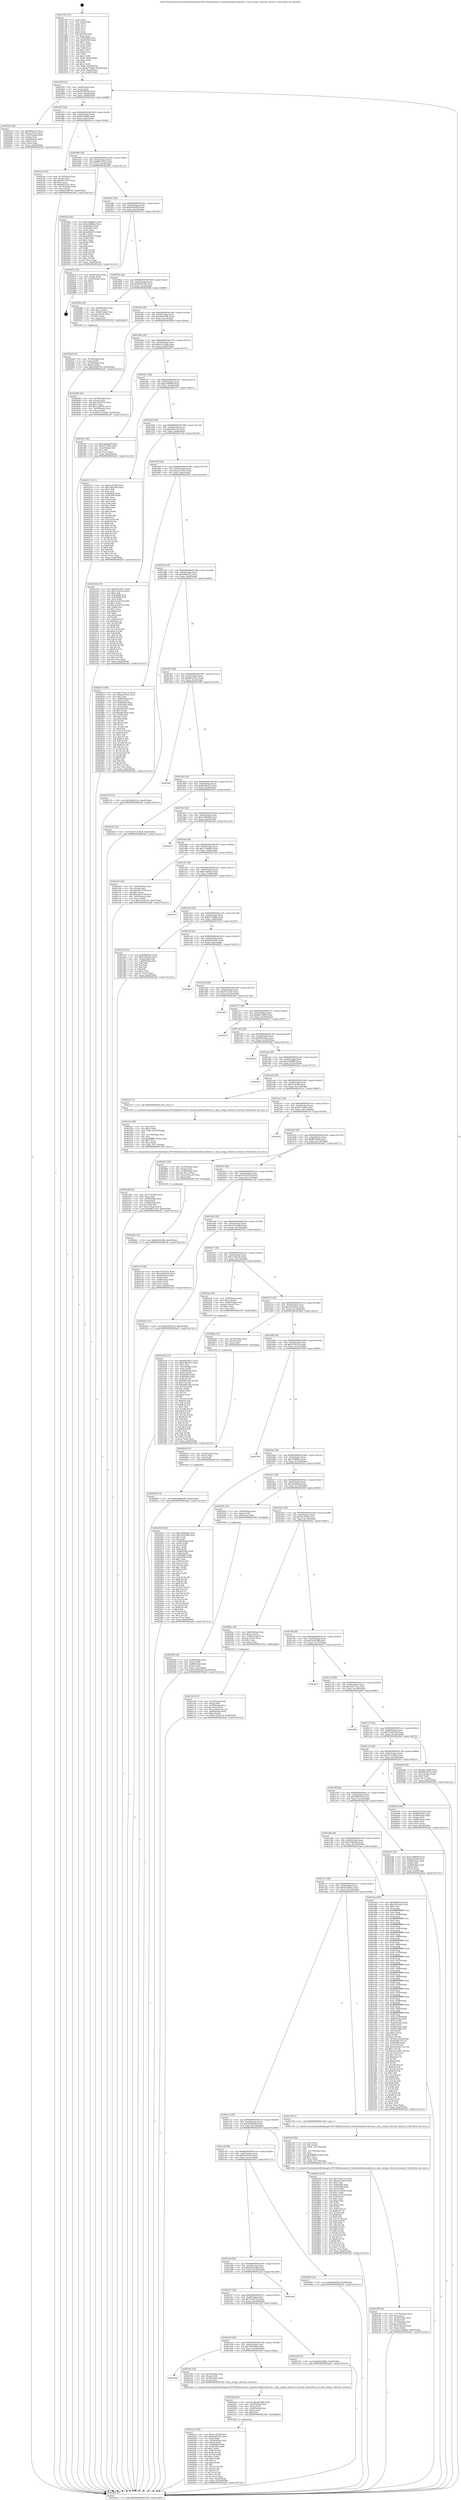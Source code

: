 digraph "0x4017f0" {
  label = "0x4017f0 (/mnt/c/Users/mathe/Desktop/tcc/POCII/binaries/extr_linuxkerneldmacoherent.c_dma_assign_coherent_memory_Final-ollvm.out::main(0))"
  labelloc = "t"
  node[shape=record]

  Entry [label="",width=0.3,height=0.3,shape=circle,fillcolor=black,style=filled]
  "0x40185f" [label="{
     0x40185f [32]\l
     | [instrs]\l
     &nbsp;&nbsp;0x40185f \<+6\>: mov -0xa0(%rbp),%eax\l
     &nbsp;&nbsp;0x401865 \<+2\>: mov %eax,%ecx\l
     &nbsp;&nbsp;0x401867 \<+6\>: sub $0x83468795,%ecx\l
     &nbsp;&nbsp;0x40186d \<+6\>: mov %eax,-0xb4(%rbp)\l
     &nbsp;&nbsp;0x401873 \<+6\>: mov %ecx,-0xb8(%rbp)\l
     &nbsp;&nbsp;0x401879 \<+6\>: je 00000000004020c8 \<main+0x8d8\>\l
  }"]
  "0x4020c8" [label="{
     0x4020c8 [36]\l
     | [instrs]\l
     &nbsp;&nbsp;0x4020c8 \<+5\>: mov $0xa8faa7a3,%eax\l
     &nbsp;&nbsp;0x4020cd \<+5\>: mov $0x3ac7f10e,%ecx\l
     &nbsp;&nbsp;0x4020d2 \<+4\>: mov -0x70(%rbp),%rdx\l
     &nbsp;&nbsp;0x4020d6 \<+2\>: mov (%rdx),%esi\l
     &nbsp;&nbsp;0x4020d8 \<+4\>: mov -0x80(%rbp),%rdx\l
     &nbsp;&nbsp;0x4020dc \<+2\>: cmp (%rdx),%esi\l
     &nbsp;&nbsp;0x4020de \<+3\>: cmovl %ecx,%eax\l
     &nbsp;&nbsp;0x4020e1 \<+6\>: mov %eax,-0xa0(%rbp)\l
     &nbsp;&nbsp;0x4020e7 \<+5\>: jmp 0000000000402ad1 \<main+0x12e1\>\l
  }"]
  "0x40187f" [label="{
     0x40187f [28]\l
     | [instrs]\l
     &nbsp;&nbsp;0x40187f \<+5\>: jmp 0000000000401884 \<main+0x94\>\l
     &nbsp;&nbsp;0x401884 \<+6\>: mov -0xb4(%rbp),%eax\l
     &nbsp;&nbsp;0x40188a \<+5\>: sub $0x84cf5db0,%eax\l
     &nbsp;&nbsp;0x40188f \<+6\>: mov %eax,-0xbc(%rbp)\l
     &nbsp;&nbsp;0x401895 \<+6\>: je 00000000004021ee \<main+0x9fe\>\l
  }"]
  Exit [label="",width=0.3,height=0.3,shape=circle,fillcolor=black,style=filled,peripheries=2]
  "0x4021ee" [label="{
     0x4021ee [42]\l
     | [instrs]\l
     &nbsp;&nbsp;0x4021ee \<+4\>: mov -0x70(%rbp),%rax\l
     &nbsp;&nbsp;0x4021f2 \<+2\>: mov (%rax),%ecx\l
     &nbsp;&nbsp;0x4021f4 \<+6\>: add $0xdf31555c,%ecx\l
     &nbsp;&nbsp;0x4021fa \<+3\>: add $0x1,%ecx\l
     &nbsp;&nbsp;0x4021fd \<+6\>: sub $0xdf31555c,%ecx\l
     &nbsp;&nbsp;0x402203 \<+4\>: mov -0x70(%rbp),%rax\l
     &nbsp;&nbsp;0x402207 \<+2\>: mov %ecx,(%rax)\l
     &nbsp;&nbsp;0x402209 \<+10\>: movl $0x83468795,-0xa0(%rbp)\l
     &nbsp;&nbsp;0x402213 \<+5\>: jmp 0000000000402ad1 \<main+0x12e1\>\l
  }"]
  "0x40189b" [label="{
     0x40189b [28]\l
     | [instrs]\l
     &nbsp;&nbsp;0x40189b \<+5\>: jmp 00000000004018a0 \<main+0xb0\>\l
     &nbsp;&nbsp;0x4018a0 \<+6\>: mov -0xb4(%rbp),%eax\l
     &nbsp;&nbsp;0x4018a6 \<+5\>: sub $0x886733a3,%eax\l
     &nbsp;&nbsp;0x4018ab \<+6\>: mov %eax,-0xc0(%rbp)\l
     &nbsp;&nbsp;0x4018b1 \<+6\>: je 0000000000402402 \<main+0xc12\>\l
  }"]
  "0x4026d8" [label="{
     0x4026d8 [15]\l
     | [instrs]\l
     &nbsp;&nbsp;0x4026d8 \<+10\>: movl $0x5d4b4e00,-0xa0(%rbp)\l
     &nbsp;&nbsp;0x4026e2 \<+5\>: jmp 0000000000402ad1 \<main+0x12e1\>\l
  }"]
  "0x402402" [label="{
     0x402402 [91]\l
     | [instrs]\l
     &nbsp;&nbsp;0x402402 \<+5\>: mov $0xc5ddbdbe,%eax\l
     &nbsp;&nbsp;0x402407 \<+5\>: mov $0x218f86ae,%ecx\l
     &nbsp;&nbsp;0x40240c \<+7\>: mov 0x405064,%edx\l
     &nbsp;&nbsp;0x402413 \<+7\>: mov 0x405068,%esi\l
     &nbsp;&nbsp;0x40241a \<+2\>: mov %edx,%edi\l
     &nbsp;&nbsp;0x40241c \<+6\>: add $0xad648275,%edi\l
     &nbsp;&nbsp;0x402422 \<+3\>: sub $0x1,%edi\l
     &nbsp;&nbsp;0x402425 \<+6\>: sub $0xad648275,%edi\l
     &nbsp;&nbsp;0x40242b \<+3\>: imul %edi,%edx\l
     &nbsp;&nbsp;0x40242e \<+3\>: and $0x1,%edx\l
     &nbsp;&nbsp;0x402431 \<+3\>: cmp $0x0,%edx\l
     &nbsp;&nbsp;0x402434 \<+4\>: sete %r8b\l
     &nbsp;&nbsp;0x402438 \<+3\>: cmp $0xa,%esi\l
     &nbsp;&nbsp;0x40243b \<+4\>: setl %r9b\l
     &nbsp;&nbsp;0x40243f \<+3\>: mov %r8b,%r10b\l
     &nbsp;&nbsp;0x402442 \<+3\>: and %r9b,%r10b\l
     &nbsp;&nbsp;0x402445 \<+3\>: xor %r9b,%r8b\l
     &nbsp;&nbsp;0x402448 \<+3\>: or %r8b,%r10b\l
     &nbsp;&nbsp;0x40244b \<+4\>: test $0x1,%r10b\l
     &nbsp;&nbsp;0x40244f \<+3\>: cmovne %ecx,%eax\l
     &nbsp;&nbsp;0x402452 \<+6\>: mov %eax,-0xa0(%rbp)\l
     &nbsp;&nbsp;0x402458 \<+5\>: jmp 0000000000402ad1 \<main+0x12e1\>\l
  }"]
  "0x4018b7" [label="{
     0x4018b7 [28]\l
     | [instrs]\l
     &nbsp;&nbsp;0x4018b7 \<+5\>: jmp 00000000004018bc \<main+0xcc\>\l
     &nbsp;&nbsp;0x4018bc \<+6\>: mov -0xb4(%rbp),%eax\l
     &nbsp;&nbsp;0x4018c2 \<+5\>: sub $0x964a095f,%eax\l
     &nbsp;&nbsp;0x4018c7 \<+6\>: mov %eax,-0xc4(%rbp)\l
     &nbsp;&nbsp;0x4018cd \<+6\>: je 0000000000402972 \<main+0x1182\>\l
  }"]
  "0x4026c9" [label="{
     0x4026c9 [15]\l
     | [instrs]\l
     &nbsp;&nbsp;0x4026c9 \<+4\>: mov -0x50(%rbp),%rax\l
     &nbsp;&nbsp;0x4026cd \<+3\>: mov (%rax),%rax\l
     &nbsp;&nbsp;0x4026d0 \<+3\>: mov %rax,%rdi\l
     &nbsp;&nbsp;0x4026d3 \<+5\>: call 0000000000401030 \<free@plt\>\l
     | [calls]\l
     &nbsp;&nbsp;0x401030 \{1\} (unknown)\l
  }"]
  "0x402972" [label="{
     0x402972 [24]\l
     | [instrs]\l
     &nbsp;&nbsp;0x402972 \<+7\>: mov -0x98(%rbp),%rax\l
     &nbsp;&nbsp;0x402979 \<+2\>: mov (%rax),%eax\l
     &nbsp;&nbsp;0x40297b \<+4\>: lea -0x28(%rbp),%rsp\l
     &nbsp;&nbsp;0x40297f \<+1\>: pop %rbx\l
     &nbsp;&nbsp;0x402980 \<+2\>: pop %r12\l
     &nbsp;&nbsp;0x402982 \<+2\>: pop %r13\l
     &nbsp;&nbsp;0x402984 \<+2\>: pop %r14\l
     &nbsp;&nbsp;0x402986 \<+2\>: pop %r15\l
     &nbsp;&nbsp;0x402988 \<+1\>: pop %rbp\l
     &nbsp;&nbsp;0x402989 \<+1\>: ret\l
  }"]
  "0x4018d3" [label="{
     0x4018d3 [28]\l
     | [instrs]\l
     &nbsp;&nbsp;0x4018d3 \<+5\>: jmp 00000000004018d8 \<main+0xe8\>\l
     &nbsp;&nbsp;0x4018d8 \<+6\>: mov -0xb4(%rbp),%eax\l
     &nbsp;&nbsp;0x4018de \<+5\>: sub $0x98436792,%eax\l
     &nbsp;&nbsp;0x4018e3 \<+6\>: mov %eax,-0xc8(%rbp)\l
     &nbsp;&nbsp;0x4018e9 \<+6\>: je 000000000040208b \<main+0x89b\>\l
  }"]
  "0x402681" [label="{
     0x402681 [15]\l
     | [instrs]\l
     &nbsp;&nbsp;0x402681 \<+10\>: movl $0xa063439b,-0xa0(%rbp)\l
     &nbsp;&nbsp;0x40268b \<+5\>: jmp 0000000000402ad1 \<main+0x12e1\>\l
  }"]
  "0x40208b" [label="{
     0x40208b [29]\l
     | [instrs]\l
     &nbsp;&nbsp;0x40208b \<+4\>: mov -0x80(%rbp),%rax\l
     &nbsp;&nbsp;0x40208f \<+6\>: movl $0x1,(%rax)\l
     &nbsp;&nbsp;0x402095 \<+4\>: mov -0x80(%rbp),%rax\l
     &nbsp;&nbsp;0x402099 \<+3\>: movslq (%rax),%rax\l
     &nbsp;&nbsp;0x40209c \<+4\>: shl $0x3,%rax\l
     &nbsp;&nbsp;0x4020a0 \<+3\>: mov %rax,%rdi\l
     &nbsp;&nbsp;0x4020a3 \<+5\>: call 0000000000401050 \<malloc@plt\>\l
     | [calls]\l
     &nbsp;&nbsp;0x401050 \{1\} (unknown)\l
  }"]
  "0x4018ef" [label="{
     0x4018ef [28]\l
     | [instrs]\l
     &nbsp;&nbsp;0x4018ef \<+5\>: jmp 00000000004018f4 \<main+0x104\>\l
     &nbsp;&nbsp;0x4018f4 \<+6\>: mov -0xb4(%rbp),%eax\l
     &nbsp;&nbsp;0x4018fa \<+5\>: sub $0xa063439b,%eax\l
     &nbsp;&nbsp;0x4018ff \<+6\>: mov %eax,-0xcc(%rbp)\l
     &nbsp;&nbsp;0x401905 \<+6\>: je 0000000000402690 \<main+0xea0\>\l
  }"]
  "0x4025ca" [label="{
     0x4025ca [106]\l
     | [instrs]\l
     &nbsp;&nbsp;0x4025ca \<+5\>: mov $0x3ec879fd,%esi\l
     &nbsp;&nbsp;0x4025cf \<+5\>: mov $0xb4a6b333,%ecx\l
     &nbsp;&nbsp;0x4025d4 \<+2\>: xor %edx,%edx\l
     &nbsp;&nbsp;0x4025d6 \<+4\>: mov -0x38(%rbp),%rdi\l
     &nbsp;&nbsp;0x4025da \<+6\>: movl $0x0,(%rdi)\l
     &nbsp;&nbsp;0x4025e0 \<+8\>: mov 0x405064,%r8d\l
     &nbsp;&nbsp;0x4025e8 \<+8\>: mov 0x405068,%r9d\l
     &nbsp;&nbsp;0x4025f0 \<+3\>: sub $0x1,%edx\l
     &nbsp;&nbsp;0x4025f3 \<+3\>: mov %r8d,%r10d\l
     &nbsp;&nbsp;0x4025f6 \<+3\>: add %edx,%r10d\l
     &nbsp;&nbsp;0x4025f9 \<+4\>: imul %r10d,%r8d\l
     &nbsp;&nbsp;0x4025fd \<+4\>: and $0x1,%r8d\l
     &nbsp;&nbsp;0x402601 \<+4\>: cmp $0x0,%r8d\l
     &nbsp;&nbsp;0x402605 \<+4\>: sete %r11b\l
     &nbsp;&nbsp;0x402609 \<+4\>: cmp $0xa,%r9d\l
     &nbsp;&nbsp;0x40260d \<+3\>: setl %bl\l
     &nbsp;&nbsp;0x402610 \<+3\>: mov %r11b,%r14b\l
     &nbsp;&nbsp;0x402613 \<+3\>: and %bl,%r14b\l
     &nbsp;&nbsp;0x402616 \<+3\>: xor %bl,%r11b\l
     &nbsp;&nbsp;0x402619 \<+3\>: or %r11b,%r14b\l
     &nbsp;&nbsp;0x40261c \<+4\>: test $0x1,%r14b\l
     &nbsp;&nbsp;0x402620 \<+3\>: cmovne %ecx,%esi\l
     &nbsp;&nbsp;0x402623 \<+6\>: mov %esi,-0xa0(%rbp)\l
     &nbsp;&nbsp;0x402629 \<+6\>: mov %eax,-0x180(%rbp)\l
     &nbsp;&nbsp;0x40262f \<+5\>: jmp 0000000000402ad1 \<main+0x12e1\>\l
  }"]
  "0x402690" [label="{
     0x402690 [42]\l
     | [instrs]\l
     &nbsp;&nbsp;0x402690 \<+4\>: mov -0x38(%rbp),%rax\l
     &nbsp;&nbsp;0x402694 \<+2\>: mov (%rax),%ecx\l
     &nbsp;&nbsp;0x402696 \<+6\>: sub $0x1c03970c,%ecx\l
     &nbsp;&nbsp;0x40269c \<+3\>: add $0x1,%ecx\l
     &nbsp;&nbsp;0x40269f \<+6\>: add $0x1c03970c,%ecx\l
     &nbsp;&nbsp;0x4026a5 \<+4\>: mov -0x38(%rbp),%rax\l
     &nbsp;&nbsp;0x4026a9 \<+2\>: mov %ecx,(%rax)\l
     &nbsp;&nbsp;0x4026ab \<+10\>: movl $0x57c234a6,-0xa0(%rbp)\l
     &nbsp;&nbsp;0x4026b5 \<+5\>: jmp 0000000000402ad1 \<main+0x12e1\>\l
  }"]
  "0x40190b" [label="{
     0x40190b [28]\l
     | [instrs]\l
     &nbsp;&nbsp;0x40190b \<+5\>: jmp 0000000000401910 \<main+0x120\>\l
     &nbsp;&nbsp;0x401910 \<+6\>: mov -0xb4(%rbp),%eax\l
     &nbsp;&nbsp;0x401916 \<+5\>: sub $0xa1853adb,%eax\l
     &nbsp;&nbsp;0x40191b \<+6\>: mov %eax,-0xd0(%rbp)\l
     &nbsp;&nbsp;0x401921 \<+6\>: je 0000000000401f41 \<main+0x751\>\l
  }"]
  "0x4025ad" [label="{
     0x4025ad [29]\l
     | [instrs]\l
     &nbsp;&nbsp;0x4025ad \<+10\>: movabs $0x4030b6,%rdi\l
     &nbsp;&nbsp;0x4025b7 \<+4\>: mov -0x40(%rbp),%rsi\l
     &nbsp;&nbsp;0x4025bb \<+2\>: mov %eax,(%rsi)\l
     &nbsp;&nbsp;0x4025bd \<+4\>: mov -0x40(%rbp),%rsi\l
     &nbsp;&nbsp;0x4025c1 \<+2\>: mov (%rsi),%esi\l
     &nbsp;&nbsp;0x4025c3 \<+2\>: mov $0x0,%al\l
     &nbsp;&nbsp;0x4025c5 \<+5\>: call 0000000000401040 \<printf@plt\>\l
     | [calls]\l
     &nbsp;&nbsp;0x401040 \{1\} (unknown)\l
  }"]
  "0x401f41" [label="{
     0x401f41 [30]\l
     | [instrs]\l
     &nbsp;&nbsp;0x401f41 \<+5\>: mov $0x29ad4ee8,%eax\l
     &nbsp;&nbsp;0x401f46 \<+5\>: mov $0xf371e69c,%ecx\l
     &nbsp;&nbsp;0x401f4b \<+3\>: mov -0x2d(%rbp),%dl\l
     &nbsp;&nbsp;0x401f4e \<+3\>: test $0x1,%dl\l
     &nbsp;&nbsp;0x401f51 \<+3\>: cmovne %ecx,%eax\l
     &nbsp;&nbsp;0x401f54 \<+6\>: mov %eax,-0xa0(%rbp)\l
     &nbsp;&nbsp;0x401f5a \<+5\>: jmp 0000000000402ad1 \<main+0x12e1\>\l
  }"]
  "0x401927" [label="{
     0x401927 [28]\l
     | [instrs]\l
     &nbsp;&nbsp;0x401927 \<+5\>: jmp 000000000040192c \<main+0x13c\>\l
     &nbsp;&nbsp;0x40192c \<+6\>: mov -0xb4(%rbp),%eax\l
     &nbsp;&nbsp;0x401932 \<+5\>: sub $0xa749f048,%eax\l
     &nbsp;&nbsp;0x401937 \<+6\>: mov %eax,-0xd4(%rbp)\l
     &nbsp;&nbsp;0x40193d \<+6\>: je 0000000000402511 \<main+0xd21\>\l
  }"]
  "0x401d4f" [label="{
     0x401d4f\l
  }", style=dashed]
  "0x402511" [label="{
     0x402511 [137]\l
     | [instrs]\l
     &nbsp;&nbsp;0x402511 \<+5\>: mov $0x3ec879fd,%eax\l
     &nbsp;&nbsp;0x402516 \<+5\>: mov $0x7462e49e,%ecx\l
     &nbsp;&nbsp;0x40251b \<+2\>: mov $0x1,%dl\l
     &nbsp;&nbsp;0x40251d \<+2\>: xor %esi,%esi\l
     &nbsp;&nbsp;0x40251f \<+7\>: mov 0x405064,%edi\l
     &nbsp;&nbsp;0x402526 \<+8\>: mov 0x405068,%r8d\l
     &nbsp;&nbsp;0x40252e \<+3\>: sub $0x1,%esi\l
     &nbsp;&nbsp;0x402531 \<+3\>: mov %edi,%r9d\l
     &nbsp;&nbsp;0x402534 \<+3\>: add %esi,%r9d\l
     &nbsp;&nbsp;0x402537 \<+4\>: imul %r9d,%edi\l
     &nbsp;&nbsp;0x40253b \<+3\>: and $0x1,%edi\l
     &nbsp;&nbsp;0x40253e \<+3\>: cmp $0x0,%edi\l
     &nbsp;&nbsp;0x402541 \<+4\>: sete %r10b\l
     &nbsp;&nbsp;0x402545 \<+4\>: cmp $0xa,%r8d\l
     &nbsp;&nbsp;0x402549 \<+4\>: setl %r11b\l
     &nbsp;&nbsp;0x40254d \<+3\>: mov %r10b,%bl\l
     &nbsp;&nbsp;0x402550 \<+3\>: xor $0xff,%bl\l
     &nbsp;&nbsp;0x402553 \<+3\>: mov %r11b,%r14b\l
     &nbsp;&nbsp;0x402556 \<+4\>: xor $0xff,%r14b\l
     &nbsp;&nbsp;0x40255a \<+3\>: xor $0x0,%dl\l
     &nbsp;&nbsp;0x40255d \<+3\>: mov %bl,%r15b\l
     &nbsp;&nbsp;0x402560 \<+4\>: and $0x0,%r15b\l
     &nbsp;&nbsp;0x402564 \<+3\>: and %dl,%r10b\l
     &nbsp;&nbsp;0x402567 \<+3\>: mov %r14b,%r12b\l
     &nbsp;&nbsp;0x40256a \<+4\>: and $0x0,%r12b\l
     &nbsp;&nbsp;0x40256e \<+3\>: and %dl,%r11b\l
     &nbsp;&nbsp;0x402571 \<+3\>: or %r10b,%r15b\l
     &nbsp;&nbsp;0x402574 \<+3\>: or %r11b,%r12b\l
     &nbsp;&nbsp;0x402577 \<+3\>: xor %r12b,%r15b\l
     &nbsp;&nbsp;0x40257a \<+3\>: or %r14b,%bl\l
     &nbsp;&nbsp;0x40257d \<+3\>: xor $0xff,%bl\l
     &nbsp;&nbsp;0x402580 \<+3\>: or $0x0,%dl\l
     &nbsp;&nbsp;0x402583 \<+2\>: and %dl,%bl\l
     &nbsp;&nbsp;0x402585 \<+3\>: or %bl,%r15b\l
     &nbsp;&nbsp;0x402588 \<+4\>: test $0x1,%r15b\l
     &nbsp;&nbsp;0x40258c \<+3\>: cmovne %ecx,%eax\l
     &nbsp;&nbsp;0x40258f \<+6\>: mov %eax,-0xa0(%rbp)\l
     &nbsp;&nbsp;0x402595 \<+5\>: jmp 0000000000402ad1 \<main+0x12e1\>\l
  }"]
  "0x401943" [label="{
     0x401943 [28]\l
     | [instrs]\l
     &nbsp;&nbsp;0x401943 \<+5\>: jmp 0000000000401948 \<main+0x158\>\l
     &nbsp;&nbsp;0x401948 \<+6\>: mov -0xb4(%rbp),%eax\l
     &nbsp;&nbsp;0x40194e \<+5\>: sub $0xa8faa7a3,%eax\l
     &nbsp;&nbsp;0x401953 \<+6\>: mov %eax,-0xd8(%rbp)\l
     &nbsp;&nbsp;0x401959 \<+6\>: je 0000000000402218 \<main+0xa28\>\l
  }"]
  "0x40259a" [label="{
     0x40259a [19]\l
     | [instrs]\l
     &nbsp;&nbsp;0x40259a \<+4\>: mov -0x78(%rbp),%rax\l
     &nbsp;&nbsp;0x40259e \<+3\>: mov (%rax),%rdi\l
     &nbsp;&nbsp;0x4025a1 \<+4\>: mov -0x50(%rbp),%rax\l
     &nbsp;&nbsp;0x4025a5 \<+3\>: mov (%rax),%rsi\l
     &nbsp;&nbsp;0x4025a8 \<+5\>: call 00000000004015a0 \<dma_assign_coherent_memory\>\l
     | [calls]\l
     &nbsp;&nbsp;0x4015a0 \{1\} (/mnt/c/Users/mathe/Desktop/tcc/POCII/binaries/extr_linuxkerneldmacoherent.c_dma_assign_coherent_memory_Final-ollvm.out::dma_assign_coherent_memory)\l
  }"]
  "0x402218" [label="{
     0x402218 [147]\l
     | [instrs]\l
     &nbsp;&nbsp;0x402218 \<+5\>: mov $0xb4416b11,%eax\l
     &nbsp;&nbsp;0x40221d \<+5\>: mov $0x1a36ec5e,%ecx\l
     &nbsp;&nbsp;0x402222 \<+2\>: mov $0x1,%dl\l
     &nbsp;&nbsp;0x402224 \<+7\>: mov 0x405064,%esi\l
     &nbsp;&nbsp;0x40222b \<+7\>: mov 0x405068,%edi\l
     &nbsp;&nbsp;0x402232 \<+3\>: mov %esi,%r8d\l
     &nbsp;&nbsp;0x402235 \<+7\>: sub $0x3e3c9729,%r8d\l
     &nbsp;&nbsp;0x40223c \<+4\>: sub $0x1,%r8d\l
     &nbsp;&nbsp;0x402240 \<+7\>: add $0x3e3c9729,%r8d\l
     &nbsp;&nbsp;0x402247 \<+4\>: imul %r8d,%esi\l
     &nbsp;&nbsp;0x40224b \<+3\>: and $0x1,%esi\l
     &nbsp;&nbsp;0x40224e \<+3\>: cmp $0x0,%esi\l
     &nbsp;&nbsp;0x402251 \<+4\>: sete %r9b\l
     &nbsp;&nbsp;0x402255 \<+3\>: cmp $0xa,%edi\l
     &nbsp;&nbsp;0x402258 \<+4\>: setl %r10b\l
     &nbsp;&nbsp;0x40225c \<+3\>: mov %r9b,%r11b\l
     &nbsp;&nbsp;0x40225f \<+4\>: xor $0xff,%r11b\l
     &nbsp;&nbsp;0x402263 \<+3\>: mov %r10b,%bl\l
     &nbsp;&nbsp;0x402266 \<+3\>: xor $0xff,%bl\l
     &nbsp;&nbsp;0x402269 \<+3\>: xor $0x0,%dl\l
     &nbsp;&nbsp;0x40226c \<+3\>: mov %r11b,%r14b\l
     &nbsp;&nbsp;0x40226f \<+4\>: and $0x0,%r14b\l
     &nbsp;&nbsp;0x402273 \<+3\>: and %dl,%r9b\l
     &nbsp;&nbsp;0x402276 \<+3\>: mov %bl,%r15b\l
     &nbsp;&nbsp;0x402279 \<+4\>: and $0x0,%r15b\l
     &nbsp;&nbsp;0x40227d \<+3\>: and %dl,%r10b\l
     &nbsp;&nbsp;0x402280 \<+3\>: or %r9b,%r14b\l
     &nbsp;&nbsp;0x402283 \<+3\>: or %r10b,%r15b\l
     &nbsp;&nbsp;0x402286 \<+3\>: xor %r15b,%r14b\l
     &nbsp;&nbsp;0x402289 \<+3\>: or %bl,%r11b\l
     &nbsp;&nbsp;0x40228c \<+4\>: xor $0xff,%r11b\l
     &nbsp;&nbsp;0x402290 \<+3\>: or $0x0,%dl\l
     &nbsp;&nbsp;0x402293 \<+3\>: and %dl,%r11b\l
     &nbsp;&nbsp;0x402296 \<+3\>: or %r11b,%r14b\l
     &nbsp;&nbsp;0x402299 \<+4\>: test $0x1,%r14b\l
     &nbsp;&nbsp;0x40229d \<+3\>: cmovne %ecx,%eax\l
     &nbsp;&nbsp;0x4022a0 \<+6\>: mov %eax,-0xa0(%rbp)\l
     &nbsp;&nbsp;0x4022a6 \<+5\>: jmp 0000000000402ad1 \<main+0x12e1\>\l
  }"]
  "0x40195f" [label="{
     0x40195f [28]\l
     | [instrs]\l
     &nbsp;&nbsp;0x40195f \<+5\>: jmp 0000000000401964 \<main+0x174\>\l
     &nbsp;&nbsp;0x401964 \<+6\>: mov -0xb4(%rbp),%eax\l
     &nbsp;&nbsp;0x40196a \<+5\>: sub $0xad13c855,%eax\l
     &nbsp;&nbsp;0x40196f \<+6\>: mov %eax,-0xdc(%rbp)\l
     &nbsp;&nbsp;0x401975 \<+6\>: je 00000000004028c3 \<main+0x10d3\>\l
  }"]
  "0x4023d8" [label="{
     0x4023d8 [42]\l
     | [instrs]\l
     &nbsp;&nbsp;0x4023d8 \<+6\>: mov -0x17c(%rbp),%ecx\l
     &nbsp;&nbsp;0x4023de \<+3\>: imul %eax,%ecx\l
     &nbsp;&nbsp;0x4023e1 \<+4\>: mov -0x50(%rbp),%rdi\l
     &nbsp;&nbsp;0x4023e5 \<+3\>: mov (%rdi),%rdi\l
     &nbsp;&nbsp;0x4023e8 \<+4\>: mov -0x48(%rbp),%r8\l
     &nbsp;&nbsp;0x4023ec \<+3\>: movslq (%r8),%r8\l
     &nbsp;&nbsp;0x4023ef \<+4\>: mov %ecx,(%rdi,%r8,4)\l
     &nbsp;&nbsp;0x4023f3 \<+10\>: movl $0x886733a3,-0xa0(%rbp)\l
     &nbsp;&nbsp;0x4023fd \<+5\>: jmp 0000000000402ad1 \<main+0x12e1\>\l
  }"]
  "0x4028c3" [label="{
     0x4028c3 [160]\l
     | [instrs]\l
     &nbsp;&nbsp;0x4028c3 \<+5\>: mov $0x75ca113c,%eax\l
     &nbsp;&nbsp;0x4028c8 \<+5\>: mov $0x6a47f1b3,%ecx\l
     &nbsp;&nbsp;0x4028cd \<+2\>: mov $0x1,%dl\l
     &nbsp;&nbsp;0x4028cf \<+7\>: mov -0x98(%rbp),%rsi\l
     &nbsp;&nbsp;0x4028d6 \<+6\>: movl $0x0,(%rsi)\l
     &nbsp;&nbsp;0x4028dc \<+7\>: mov 0x405064,%edi\l
     &nbsp;&nbsp;0x4028e3 \<+8\>: mov 0x405068,%r8d\l
     &nbsp;&nbsp;0x4028eb \<+3\>: mov %edi,%r9d\l
     &nbsp;&nbsp;0x4028ee \<+7\>: sub $0xa6b7862,%r9d\l
     &nbsp;&nbsp;0x4028f5 \<+4\>: sub $0x1,%r9d\l
     &nbsp;&nbsp;0x4028f9 \<+7\>: add $0xa6b7862,%r9d\l
     &nbsp;&nbsp;0x402900 \<+4\>: imul %r9d,%edi\l
     &nbsp;&nbsp;0x402904 \<+3\>: and $0x1,%edi\l
     &nbsp;&nbsp;0x402907 \<+3\>: cmp $0x0,%edi\l
     &nbsp;&nbsp;0x40290a \<+4\>: sete %r10b\l
     &nbsp;&nbsp;0x40290e \<+4\>: cmp $0xa,%r8d\l
     &nbsp;&nbsp;0x402912 \<+4\>: setl %r11b\l
     &nbsp;&nbsp;0x402916 \<+3\>: mov %r10b,%bl\l
     &nbsp;&nbsp;0x402919 \<+3\>: xor $0xff,%bl\l
     &nbsp;&nbsp;0x40291c \<+3\>: mov %r11b,%r14b\l
     &nbsp;&nbsp;0x40291f \<+4\>: xor $0xff,%r14b\l
     &nbsp;&nbsp;0x402923 \<+3\>: xor $0x1,%dl\l
     &nbsp;&nbsp;0x402926 \<+3\>: mov %bl,%r15b\l
     &nbsp;&nbsp;0x402929 \<+4\>: and $0xff,%r15b\l
     &nbsp;&nbsp;0x40292d \<+3\>: and %dl,%r10b\l
     &nbsp;&nbsp;0x402930 \<+3\>: mov %r14b,%r12b\l
     &nbsp;&nbsp;0x402933 \<+4\>: and $0xff,%r12b\l
     &nbsp;&nbsp;0x402937 \<+3\>: and %dl,%r11b\l
     &nbsp;&nbsp;0x40293a \<+3\>: or %r10b,%r15b\l
     &nbsp;&nbsp;0x40293d \<+3\>: or %r11b,%r12b\l
     &nbsp;&nbsp;0x402940 \<+3\>: xor %r12b,%r15b\l
     &nbsp;&nbsp;0x402943 \<+3\>: or %r14b,%bl\l
     &nbsp;&nbsp;0x402946 \<+3\>: xor $0xff,%bl\l
     &nbsp;&nbsp;0x402949 \<+3\>: or $0x1,%dl\l
     &nbsp;&nbsp;0x40294c \<+2\>: and %dl,%bl\l
     &nbsp;&nbsp;0x40294e \<+3\>: or %bl,%r15b\l
     &nbsp;&nbsp;0x402951 \<+4\>: test $0x1,%r15b\l
     &nbsp;&nbsp;0x402955 \<+3\>: cmovne %ecx,%eax\l
     &nbsp;&nbsp;0x402958 \<+6\>: mov %eax,-0xa0(%rbp)\l
     &nbsp;&nbsp;0x40295e \<+5\>: jmp 0000000000402ad1 \<main+0x12e1\>\l
  }"]
  "0x40197b" [label="{
     0x40197b [28]\l
     | [instrs]\l
     &nbsp;&nbsp;0x40197b \<+5\>: jmp 0000000000401980 \<main+0x190\>\l
     &nbsp;&nbsp;0x401980 \<+6\>: mov -0xb4(%rbp),%eax\l
     &nbsp;&nbsp;0x401986 \<+5\>: sub $0xb38eef52,%eax\l
     &nbsp;&nbsp;0x40198b \<+6\>: mov %eax,-0xe0(%rbp)\l
     &nbsp;&nbsp;0x401991 \<+6\>: je 0000000000402374 \<main+0xb84\>\l
  }"]
  "0x4023ac" [label="{
     0x4023ac [44]\l
     | [instrs]\l
     &nbsp;&nbsp;0x4023ac \<+2\>: xor %ecx,%ecx\l
     &nbsp;&nbsp;0x4023ae \<+5\>: mov $0x2,%edx\l
     &nbsp;&nbsp;0x4023b3 \<+6\>: mov %edx,-0x178(%rbp)\l
     &nbsp;&nbsp;0x4023b9 \<+1\>: cltd\l
     &nbsp;&nbsp;0x4023ba \<+6\>: mov -0x178(%rbp),%esi\l
     &nbsp;&nbsp;0x4023c0 \<+2\>: idiv %esi\l
     &nbsp;&nbsp;0x4023c2 \<+6\>: imul $0xfffffffe,%edx,%edx\l
     &nbsp;&nbsp;0x4023c8 \<+3\>: sub $0x1,%ecx\l
     &nbsp;&nbsp;0x4023cb \<+2\>: sub %ecx,%edx\l
     &nbsp;&nbsp;0x4023cd \<+6\>: mov %edx,-0x17c(%rbp)\l
     &nbsp;&nbsp;0x4023d3 \<+5\>: call 0000000000401160 \<next_i\>\l
     | [calls]\l
     &nbsp;&nbsp;0x401160 \{1\} (/mnt/c/Users/mathe/Desktop/tcc/POCII/binaries/extr_linuxkerneldmacoherent.c_dma_assign_coherent_memory_Final-ollvm.out::next_i)\l
  }"]
  "0x402374" [label="{
     0x402374 [15]\l
     | [instrs]\l
     &nbsp;&nbsp;0x402374 \<+10\>: movl $0x58df331d,-0xa0(%rbp)\l
     &nbsp;&nbsp;0x40237e \<+5\>: jmp 0000000000402ad1 \<main+0x12e1\>\l
  }"]
  "0x401997" [label="{
     0x401997 [28]\l
     | [instrs]\l
     &nbsp;&nbsp;0x401997 \<+5\>: jmp 000000000040199c \<main+0x1ac\>\l
     &nbsp;&nbsp;0x40199c \<+6\>: mov -0xb4(%rbp),%eax\l
     &nbsp;&nbsp;0x4019a2 \<+5\>: sub $0xb4416b11,%eax\l
     &nbsp;&nbsp;0x4019a7 \<+6\>: mov %eax,-0xe4(%rbp)\l
     &nbsp;&nbsp;0x4019ad \<+6\>: je 00000000004029f0 \<main+0x1200\>\l
  }"]
  "0x4022c8" [label="{
     0x4022c8 [172]\l
     | [instrs]\l
     &nbsp;&nbsp;0x4022c8 \<+5\>: mov $0xb4416b11,%ecx\l
     &nbsp;&nbsp;0x4022cd \<+5\>: mov $0xb38eef52,%edx\l
     &nbsp;&nbsp;0x4022d2 \<+3\>: mov $0x1,%sil\l
     &nbsp;&nbsp;0x4022d5 \<+4\>: mov -0x50(%rbp),%rdi\l
     &nbsp;&nbsp;0x4022d9 \<+3\>: mov %rax,(%rdi)\l
     &nbsp;&nbsp;0x4022dc \<+4\>: mov -0x48(%rbp),%rax\l
     &nbsp;&nbsp;0x4022e0 \<+6\>: movl $0x0,(%rax)\l
     &nbsp;&nbsp;0x4022e6 \<+8\>: mov 0x405064,%r8d\l
     &nbsp;&nbsp;0x4022ee \<+8\>: mov 0x405068,%r9d\l
     &nbsp;&nbsp;0x4022f6 \<+3\>: mov %r8d,%r10d\l
     &nbsp;&nbsp;0x4022f9 \<+7\>: sub $0x49f6144e,%r10d\l
     &nbsp;&nbsp;0x402300 \<+4\>: sub $0x1,%r10d\l
     &nbsp;&nbsp;0x402304 \<+7\>: add $0x49f6144e,%r10d\l
     &nbsp;&nbsp;0x40230b \<+4\>: imul %r10d,%r8d\l
     &nbsp;&nbsp;0x40230f \<+4\>: and $0x1,%r8d\l
     &nbsp;&nbsp;0x402313 \<+4\>: cmp $0x0,%r8d\l
     &nbsp;&nbsp;0x402317 \<+4\>: sete %r11b\l
     &nbsp;&nbsp;0x40231b \<+4\>: cmp $0xa,%r9d\l
     &nbsp;&nbsp;0x40231f \<+3\>: setl %bl\l
     &nbsp;&nbsp;0x402322 \<+3\>: mov %r11b,%r14b\l
     &nbsp;&nbsp;0x402325 \<+4\>: xor $0xff,%r14b\l
     &nbsp;&nbsp;0x402329 \<+3\>: mov %bl,%r15b\l
     &nbsp;&nbsp;0x40232c \<+4\>: xor $0xff,%r15b\l
     &nbsp;&nbsp;0x402330 \<+4\>: xor $0x1,%sil\l
     &nbsp;&nbsp;0x402334 \<+3\>: mov %r14b,%r12b\l
     &nbsp;&nbsp;0x402337 \<+4\>: and $0xff,%r12b\l
     &nbsp;&nbsp;0x40233b \<+3\>: and %sil,%r11b\l
     &nbsp;&nbsp;0x40233e \<+3\>: mov %r15b,%r13b\l
     &nbsp;&nbsp;0x402341 \<+4\>: and $0xff,%r13b\l
     &nbsp;&nbsp;0x402345 \<+3\>: and %sil,%bl\l
     &nbsp;&nbsp;0x402348 \<+3\>: or %r11b,%r12b\l
     &nbsp;&nbsp;0x40234b \<+3\>: or %bl,%r13b\l
     &nbsp;&nbsp;0x40234e \<+3\>: xor %r13b,%r12b\l
     &nbsp;&nbsp;0x402351 \<+3\>: or %r15b,%r14b\l
     &nbsp;&nbsp;0x402354 \<+4\>: xor $0xff,%r14b\l
     &nbsp;&nbsp;0x402358 \<+4\>: or $0x1,%sil\l
     &nbsp;&nbsp;0x40235c \<+3\>: and %sil,%r14b\l
     &nbsp;&nbsp;0x40235f \<+3\>: or %r14b,%r12b\l
     &nbsp;&nbsp;0x402362 \<+4\>: test $0x1,%r12b\l
     &nbsp;&nbsp;0x402366 \<+3\>: cmovne %edx,%ecx\l
     &nbsp;&nbsp;0x402369 \<+6\>: mov %ecx,-0xa0(%rbp)\l
     &nbsp;&nbsp;0x40236f \<+5\>: jmp 0000000000402ad1 \<main+0x12e1\>\l
  }"]
  "0x4029f0" [label="{
     0x4029f0\l
  }", style=dashed]
  "0x4019b3" [label="{
     0x4019b3 [28]\l
     | [instrs]\l
     &nbsp;&nbsp;0x4019b3 \<+5\>: jmp 00000000004019b8 \<main+0x1c8\>\l
     &nbsp;&nbsp;0x4019b8 \<+6\>: mov -0xb4(%rbp),%eax\l
     &nbsp;&nbsp;0x4019be \<+5\>: sub $0xb4a6b333,%eax\l
     &nbsp;&nbsp;0x4019c3 \<+6\>: mov %eax,-0xe8(%rbp)\l
     &nbsp;&nbsp;0x4019c9 \<+6\>: je 0000000000402634 \<main+0xe44\>\l
  }"]
  "0x401d33" [label="{
     0x401d33 [28]\l
     | [instrs]\l
     &nbsp;&nbsp;0x401d33 \<+5\>: jmp 0000000000401d38 \<main+0x548\>\l
     &nbsp;&nbsp;0x401d38 \<+6\>: mov -0xb4(%rbp),%eax\l
     &nbsp;&nbsp;0x401d3e \<+5\>: sub $0x7462e49e,%eax\l
     &nbsp;&nbsp;0x401d43 \<+6\>: mov %eax,-0x168(%rbp)\l
     &nbsp;&nbsp;0x401d49 \<+6\>: je 000000000040259a \<main+0xdaa\>\l
  }"]
  "0x402634" [label="{
     0x402634 [15]\l
     | [instrs]\l
     &nbsp;&nbsp;0x402634 \<+10\>: movl $0x57c234a6,-0xa0(%rbp)\l
     &nbsp;&nbsp;0x40263e \<+5\>: jmp 0000000000402ad1 \<main+0x12e1\>\l
  }"]
  "0x4019cf" [label="{
     0x4019cf [28]\l
     | [instrs]\l
     &nbsp;&nbsp;0x4019cf \<+5\>: jmp 00000000004019d4 \<main+0x1e4\>\l
     &nbsp;&nbsp;0x4019d4 \<+6\>: mov -0xb4(%rbp),%eax\l
     &nbsp;&nbsp;0x4019da \<+5\>: sub $0xc5ddbdbe,%eax\l
     &nbsp;&nbsp;0x4019df \<+6\>: mov %eax,-0xec(%rbp)\l
     &nbsp;&nbsp;0x4019e5 \<+6\>: je 0000000000402a2d \<main+0x123d\>\l
  }"]
  "0x4021df" [label="{
     0x4021df [15]\l
     | [instrs]\l
     &nbsp;&nbsp;0x4021df \<+10\>: movl $0x84cf5db0,-0xa0(%rbp)\l
     &nbsp;&nbsp;0x4021e9 \<+5\>: jmp 0000000000402ad1 \<main+0x12e1\>\l
  }"]
  "0x402a2d" [label="{
     0x402a2d\l
  }", style=dashed]
  "0x4019eb" [label="{
     0x4019eb [28]\l
     | [instrs]\l
     &nbsp;&nbsp;0x4019eb \<+5\>: jmp 00000000004019f0 \<main+0x200\>\l
     &nbsp;&nbsp;0x4019f0 \<+6\>: mov -0xb4(%rbp),%eax\l
     &nbsp;&nbsp;0x4019f6 \<+5\>: sub $0xc7cbbbb3,%eax\l
     &nbsp;&nbsp;0x4019fb \<+6\>: mov %eax,-0xf0(%rbp)\l
     &nbsp;&nbsp;0x401a01 \<+6\>: je 00000000004021b5 \<main+0x9c5\>\l
  }"]
  "0x401d17" [label="{
     0x401d17 [28]\l
     | [instrs]\l
     &nbsp;&nbsp;0x401d17 \<+5\>: jmp 0000000000401d1c \<main+0x52c\>\l
     &nbsp;&nbsp;0x401d1c \<+6\>: mov -0xb4(%rbp),%eax\l
     &nbsp;&nbsp;0x401d22 \<+5\>: sub $0x70cbd72a,%eax\l
     &nbsp;&nbsp;0x401d27 \<+6\>: mov %eax,-0x164(%rbp)\l
     &nbsp;&nbsp;0x401d2d \<+6\>: je 00000000004021df \<main+0x9ef\>\l
  }"]
  "0x4021b5" [label="{
     0x4021b5 [42]\l
     | [instrs]\l
     &nbsp;&nbsp;0x4021b5 \<+4\>: mov -0x60(%rbp),%rax\l
     &nbsp;&nbsp;0x4021b9 \<+2\>: mov (%rax),%ecx\l
     &nbsp;&nbsp;0x4021bb \<+6\>: sub $0xc697e756,%ecx\l
     &nbsp;&nbsp;0x4021c1 \<+3\>: add $0x1,%ecx\l
     &nbsp;&nbsp;0x4021c4 \<+6\>: add $0xc697e756,%ecx\l
     &nbsp;&nbsp;0x4021ca \<+4\>: mov -0x60(%rbp),%rax\l
     &nbsp;&nbsp;0x4021ce \<+2\>: mov %ecx,(%rax)\l
     &nbsp;&nbsp;0x4021d0 \<+10\>: movl $0x13018134,-0xa0(%rbp)\l
     &nbsp;&nbsp;0x4021da \<+5\>: jmp 0000000000402ad1 \<main+0x12e1\>\l
  }"]
  "0x401a07" [label="{
     0x401a07 [28]\l
     | [instrs]\l
     &nbsp;&nbsp;0x401a07 \<+5\>: jmp 0000000000401a0c \<main+0x21c\>\l
     &nbsp;&nbsp;0x401a0c \<+6\>: mov -0xb4(%rbp),%eax\l
     &nbsp;&nbsp;0x401a12 \<+5\>: sub $0xcceb6e32,%eax\l
     &nbsp;&nbsp;0x401a17 \<+6\>: mov %eax,-0xf4(%rbp)\l
     &nbsp;&nbsp;0x401a1d \<+6\>: je 0000000000402027 \<main+0x837\>\l
  }"]
  "0x402aa6" [label="{
     0x402aa6\l
  }", style=dashed]
  "0x402027" [label="{
     0x402027\l
  }", style=dashed]
  "0x401a23" [label="{
     0x401a23 [28]\l
     | [instrs]\l
     &nbsp;&nbsp;0x401a23 \<+5\>: jmp 0000000000401a28 \<main+0x238\>\l
     &nbsp;&nbsp;0x401a28 \<+6\>: mov -0xb4(%rbp),%eax\l
     &nbsp;&nbsp;0x401a2e \<+5\>: sub $0xd27c968d,%eax\l
     &nbsp;&nbsp;0x401a33 \<+6\>: mov %eax,-0xf8(%rbp)\l
     &nbsp;&nbsp;0x401a39 \<+6\>: je 0000000000401d75 \<main+0x585\>\l
  }"]
  "0x401cfb" [label="{
     0x401cfb [28]\l
     | [instrs]\l
     &nbsp;&nbsp;0x401cfb \<+5\>: jmp 0000000000401d00 \<main+0x510\>\l
     &nbsp;&nbsp;0x401d00 \<+6\>: mov -0xb4(%rbp),%eax\l
     &nbsp;&nbsp;0x401d06 \<+5\>: sub $0x6db3e3f6,%eax\l
     &nbsp;&nbsp;0x401d0b \<+6\>: mov %eax,-0x160(%rbp)\l
     &nbsp;&nbsp;0x401d11 \<+6\>: je 0000000000402aa6 \<main+0x12b6\>\l
  }"]
  "0x401d75" [label="{
     0x401d75 [53]\l
     | [instrs]\l
     &nbsp;&nbsp;0x401d75 \<+5\>: mov $0xdfd618e5,%eax\l
     &nbsp;&nbsp;0x401d7a \<+5\>: mov $0x5cf3bed2,%ecx\l
     &nbsp;&nbsp;0x401d7f \<+6\>: mov -0x9a(%rbp),%dl\l
     &nbsp;&nbsp;0x401d85 \<+7\>: mov -0x99(%rbp),%sil\l
     &nbsp;&nbsp;0x401d8c \<+3\>: mov %dl,%dil\l
     &nbsp;&nbsp;0x401d8f \<+3\>: and %sil,%dil\l
     &nbsp;&nbsp;0x401d92 \<+3\>: xor %sil,%dl\l
     &nbsp;&nbsp;0x401d95 \<+3\>: or %dl,%dil\l
     &nbsp;&nbsp;0x401d98 \<+4\>: test $0x1,%dil\l
     &nbsp;&nbsp;0x401d9c \<+3\>: cmovne %ecx,%eax\l
     &nbsp;&nbsp;0x401d9f \<+6\>: mov %eax,-0xa0(%rbp)\l
     &nbsp;&nbsp;0x401da5 \<+5\>: jmp 0000000000402ad1 \<main+0x12e1\>\l
  }"]
  "0x401a3f" [label="{
     0x401a3f [28]\l
     | [instrs]\l
     &nbsp;&nbsp;0x401a3f \<+5\>: jmp 0000000000401a44 \<main+0x254\>\l
     &nbsp;&nbsp;0x401a44 \<+6\>: mov -0xb4(%rbp),%eax\l
     &nbsp;&nbsp;0x401a4a \<+5\>: sub $0xd6e5b303,%eax\l
     &nbsp;&nbsp;0x401a4f \<+6\>: mov %eax,-0xfc(%rbp)\l
     &nbsp;&nbsp;0x401a55 \<+6\>: je 0000000000402821 \<main+0x1031\>\l
  }"]
  "0x402ad1" [label="{
     0x402ad1 [5]\l
     | [instrs]\l
     &nbsp;&nbsp;0x402ad1 \<+5\>: jmp 000000000040185f \<main+0x6f\>\l
  }"]
  "0x4017f0" [label="{
     0x4017f0 [111]\l
     | [instrs]\l
     &nbsp;&nbsp;0x4017f0 \<+1\>: push %rbp\l
     &nbsp;&nbsp;0x4017f1 \<+3\>: mov %rsp,%rbp\l
     &nbsp;&nbsp;0x4017f4 \<+2\>: push %r15\l
     &nbsp;&nbsp;0x4017f6 \<+2\>: push %r14\l
     &nbsp;&nbsp;0x4017f8 \<+2\>: push %r13\l
     &nbsp;&nbsp;0x4017fa \<+2\>: push %r12\l
     &nbsp;&nbsp;0x4017fc \<+1\>: push %rbx\l
     &nbsp;&nbsp;0x4017fd \<+7\>: sub $0x168,%rsp\l
     &nbsp;&nbsp;0x401804 \<+2\>: xor %eax,%eax\l
     &nbsp;&nbsp;0x401806 \<+7\>: mov 0x405064,%ecx\l
     &nbsp;&nbsp;0x40180d \<+7\>: mov 0x405068,%edx\l
     &nbsp;&nbsp;0x401814 \<+3\>: sub $0x1,%eax\l
     &nbsp;&nbsp;0x401817 \<+3\>: mov %ecx,%r8d\l
     &nbsp;&nbsp;0x40181a \<+3\>: add %eax,%r8d\l
     &nbsp;&nbsp;0x40181d \<+4\>: imul %r8d,%ecx\l
     &nbsp;&nbsp;0x401821 \<+3\>: and $0x1,%ecx\l
     &nbsp;&nbsp;0x401824 \<+3\>: cmp $0x0,%ecx\l
     &nbsp;&nbsp;0x401827 \<+4\>: sete %r9b\l
     &nbsp;&nbsp;0x40182b \<+4\>: and $0x1,%r9b\l
     &nbsp;&nbsp;0x40182f \<+7\>: mov %r9b,-0x9a(%rbp)\l
     &nbsp;&nbsp;0x401836 \<+3\>: cmp $0xa,%edx\l
     &nbsp;&nbsp;0x401839 \<+4\>: setl %r9b\l
     &nbsp;&nbsp;0x40183d \<+4\>: and $0x1,%r9b\l
     &nbsp;&nbsp;0x401841 \<+7\>: mov %r9b,-0x99(%rbp)\l
     &nbsp;&nbsp;0x401848 \<+10\>: movl $0xd27c968d,-0xa0(%rbp)\l
     &nbsp;&nbsp;0x401852 \<+6\>: mov %edi,-0xa4(%rbp)\l
     &nbsp;&nbsp;0x401858 \<+7\>: mov %rsi,-0xb0(%rbp)\l
  }"]
  "0x402963" [label="{
     0x402963 [15]\l
     | [instrs]\l
     &nbsp;&nbsp;0x402963 \<+10\>: movl $0x964a095f,-0xa0(%rbp)\l
     &nbsp;&nbsp;0x40296d \<+5\>: jmp 0000000000402ad1 \<main+0x12e1\>\l
  }"]
  "0x402821" [label="{
     0x402821\l
  }", style=dashed]
  "0x401a5b" [label="{
     0x401a5b [28]\l
     | [instrs]\l
     &nbsp;&nbsp;0x401a5b \<+5\>: jmp 0000000000401a60 \<main+0x270\>\l
     &nbsp;&nbsp;0x401a60 \<+6\>: mov -0xb4(%rbp),%eax\l
     &nbsp;&nbsp;0x401a66 \<+5\>: sub $0xd7231367,%eax\l
     &nbsp;&nbsp;0x401a6b \<+6\>: mov %eax,-0x100(%rbp)\l
     &nbsp;&nbsp;0x401a71 \<+6\>: je 00000000004029cf \<main+0x11df\>\l
  }"]
  "0x401cdf" [label="{
     0x401cdf [28]\l
     | [instrs]\l
     &nbsp;&nbsp;0x401cdf \<+5\>: jmp 0000000000401ce4 \<main+0x4f4\>\l
     &nbsp;&nbsp;0x401ce4 \<+6\>: mov -0xb4(%rbp),%eax\l
     &nbsp;&nbsp;0x401cea \<+5\>: sub $0x6a47f1b3,%eax\l
     &nbsp;&nbsp;0x401cef \<+6\>: mov %eax,-0x15c(%rbp)\l
     &nbsp;&nbsp;0x401cf5 \<+6\>: je 0000000000402963 \<main+0x1173\>\l
  }"]
  "0x4029cf" [label="{
     0x4029cf\l
  }", style=dashed]
  "0x401a77" [label="{
     0x401a77 [28]\l
     | [instrs]\l
     &nbsp;&nbsp;0x401a77 \<+5\>: jmp 0000000000401a7c \<main+0x28c\>\l
     &nbsp;&nbsp;0x401a7c \<+6\>: mov -0xb4(%rbp),%eax\l
     &nbsp;&nbsp;0x401a82 \<+5\>: sub $0xdda73b89,%eax\l
     &nbsp;&nbsp;0x401a87 \<+6\>: mov %eax,-0x104(%rbp)\l
     &nbsp;&nbsp;0x401a8d \<+6\>: je 00000000004026e7 \<main+0xef7\>\l
  }"]
  "0x402830" [label="{
     0x402830 [147]\l
     | [instrs]\l
     &nbsp;&nbsp;0x402830 \<+5\>: mov $0x75ca113c,%eax\l
     &nbsp;&nbsp;0x402835 \<+5\>: mov $0xad13c855,%ecx\l
     &nbsp;&nbsp;0x40283a \<+2\>: mov $0x1,%dl\l
     &nbsp;&nbsp;0x40283c \<+7\>: mov 0x405064,%esi\l
     &nbsp;&nbsp;0x402843 \<+7\>: mov 0x405068,%edi\l
     &nbsp;&nbsp;0x40284a \<+3\>: mov %esi,%r8d\l
     &nbsp;&nbsp;0x40284d \<+7\>: add $0x1a14d182,%r8d\l
     &nbsp;&nbsp;0x402854 \<+4\>: sub $0x1,%r8d\l
     &nbsp;&nbsp;0x402858 \<+7\>: sub $0x1a14d182,%r8d\l
     &nbsp;&nbsp;0x40285f \<+4\>: imul %r8d,%esi\l
     &nbsp;&nbsp;0x402863 \<+3\>: and $0x1,%esi\l
     &nbsp;&nbsp;0x402866 \<+3\>: cmp $0x0,%esi\l
     &nbsp;&nbsp;0x402869 \<+4\>: sete %r9b\l
     &nbsp;&nbsp;0x40286d \<+3\>: cmp $0xa,%edi\l
     &nbsp;&nbsp;0x402870 \<+4\>: setl %r10b\l
     &nbsp;&nbsp;0x402874 \<+3\>: mov %r9b,%r11b\l
     &nbsp;&nbsp;0x402877 \<+4\>: xor $0xff,%r11b\l
     &nbsp;&nbsp;0x40287b \<+3\>: mov %r10b,%bl\l
     &nbsp;&nbsp;0x40287e \<+3\>: xor $0xff,%bl\l
     &nbsp;&nbsp;0x402881 \<+3\>: xor $0x0,%dl\l
     &nbsp;&nbsp;0x402884 \<+3\>: mov %r11b,%r14b\l
     &nbsp;&nbsp;0x402887 \<+4\>: and $0x0,%r14b\l
     &nbsp;&nbsp;0x40288b \<+3\>: and %dl,%r9b\l
     &nbsp;&nbsp;0x40288e \<+3\>: mov %bl,%r15b\l
     &nbsp;&nbsp;0x402891 \<+4\>: and $0x0,%r15b\l
     &nbsp;&nbsp;0x402895 \<+3\>: and %dl,%r10b\l
     &nbsp;&nbsp;0x402898 \<+3\>: or %r9b,%r14b\l
     &nbsp;&nbsp;0x40289b \<+3\>: or %r10b,%r15b\l
     &nbsp;&nbsp;0x40289e \<+3\>: xor %r15b,%r14b\l
     &nbsp;&nbsp;0x4028a1 \<+3\>: or %bl,%r11b\l
     &nbsp;&nbsp;0x4028a4 \<+4\>: xor $0xff,%r11b\l
     &nbsp;&nbsp;0x4028a8 \<+3\>: or $0x0,%dl\l
     &nbsp;&nbsp;0x4028ab \<+3\>: and %dl,%r11b\l
     &nbsp;&nbsp;0x4028ae \<+3\>: or %r11b,%r14b\l
     &nbsp;&nbsp;0x4028b1 \<+4\>: test $0x1,%r14b\l
     &nbsp;&nbsp;0x4028b5 \<+3\>: cmovne %ecx,%eax\l
     &nbsp;&nbsp;0x4028b8 \<+6\>: mov %eax,-0xa0(%rbp)\l
     &nbsp;&nbsp;0x4028be \<+5\>: jmp 0000000000402ad1 \<main+0x12e1\>\l
  }"]
  "0x4026e7" [label="{
     0x4026e7\l
  }", style=dashed]
  "0x401a93" [label="{
     0x401a93 [28]\l
     | [instrs]\l
     &nbsp;&nbsp;0x401a93 \<+5\>: jmp 0000000000401a98 \<main+0x2a8\>\l
     &nbsp;&nbsp;0x401a98 \<+6\>: mov -0xb4(%rbp),%eax\l
     &nbsp;&nbsp;0x401a9e \<+5\>: sub $0xdfd618e5,%eax\l
     &nbsp;&nbsp;0x401aa3 \<+6\>: mov %eax,-0x108(%rbp)\l
     &nbsp;&nbsp;0x401aa9 \<+6\>: je 000000000040298a \<main+0x119a\>\l
  }"]
  "0x402189" [label="{
     0x402189 [44]\l
     | [instrs]\l
     &nbsp;&nbsp;0x402189 \<+6\>: mov -0x174(%rbp),%ecx\l
     &nbsp;&nbsp;0x40218f \<+3\>: imul %eax,%ecx\l
     &nbsp;&nbsp;0x402192 \<+4\>: mov -0x78(%rbp),%rdi\l
     &nbsp;&nbsp;0x402196 \<+3\>: mov (%rdi),%rdi\l
     &nbsp;&nbsp;0x402199 \<+4\>: mov -0x70(%rbp),%r8\l
     &nbsp;&nbsp;0x40219d \<+3\>: movslq (%r8),%r8\l
     &nbsp;&nbsp;0x4021a0 \<+4\>: mov (%rdi,%r8,8),%rdi\l
     &nbsp;&nbsp;0x4021a4 \<+2\>: mov %ecx,(%rdi)\l
     &nbsp;&nbsp;0x4021a6 \<+10\>: movl $0xc7cbbbb3,-0xa0(%rbp)\l
     &nbsp;&nbsp;0x4021b0 \<+5\>: jmp 0000000000402ad1 \<main+0x12e1\>\l
  }"]
  "0x40298a" [label="{
     0x40298a\l
  }", style=dashed]
  "0x401aaf" [label="{
     0x401aaf [28]\l
     | [instrs]\l
     &nbsp;&nbsp;0x401aaf \<+5\>: jmp 0000000000401ab4 \<main+0x2c4\>\l
     &nbsp;&nbsp;0x401ab4 \<+6\>: mov -0xb4(%rbp),%eax\l
     &nbsp;&nbsp;0x401aba \<+5\>: sub $0xe5eb8ff0,%eax\l
     &nbsp;&nbsp;0x401abf \<+6\>: mov %eax,-0x10c(%rbp)\l
     &nbsp;&nbsp;0x401ac5 \<+6\>: je 0000000000401fb5 \<main+0x7c5\>\l
  }"]
  "0x40215d" [label="{
     0x40215d [44]\l
     | [instrs]\l
     &nbsp;&nbsp;0x40215d \<+2\>: xor %ecx,%ecx\l
     &nbsp;&nbsp;0x40215f \<+5\>: mov $0x2,%edx\l
     &nbsp;&nbsp;0x402164 \<+6\>: mov %edx,-0x170(%rbp)\l
     &nbsp;&nbsp;0x40216a \<+1\>: cltd\l
     &nbsp;&nbsp;0x40216b \<+6\>: mov -0x170(%rbp),%esi\l
     &nbsp;&nbsp;0x402171 \<+2\>: idiv %esi\l
     &nbsp;&nbsp;0x402173 \<+6\>: imul $0xfffffffe,%edx,%edx\l
     &nbsp;&nbsp;0x402179 \<+3\>: sub $0x1,%ecx\l
     &nbsp;&nbsp;0x40217c \<+2\>: sub %ecx,%edx\l
     &nbsp;&nbsp;0x40217e \<+6\>: mov %edx,-0x174(%rbp)\l
     &nbsp;&nbsp;0x402184 \<+5\>: call 0000000000401160 \<next_i\>\l
     | [calls]\l
     &nbsp;&nbsp;0x401160 \{1\} (/mnt/c/Users/mathe/Desktop/tcc/POCII/binaries/extr_linuxkerneldmacoherent.c_dma_assign_coherent_memory_Final-ollvm.out::next_i)\l
  }"]
  "0x401fb5" [label="{
     0x401fb5\l
  }", style=dashed]
  "0x401acb" [label="{
     0x401acb [28]\l
     | [instrs]\l
     &nbsp;&nbsp;0x401acb \<+5\>: jmp 0000000000401ad0 \<main+0x2e0\>\l
     &nbsp;&nbsp;0x401ad0 \<+6\>: mov -0xb4(%rbp),%eax\l
     &nbsp;&nbsp;0x401ad6 \<+5\>: sub $0xf243fc08,%eax\l
     &nbsp;&nbsp;0x401adb \<+6\>: mov %eax,-0x110(%rbp)\l
     &nbsp;&nbsp;0x401ae1 \<+6\>: je 00000000004023a7 \<main+0xbb7\>\l
  }"]
  "0x401cc3" [label="{
     0x401cc3 [28]\l
     | [instrs]\l
     &nbsp;&nbsp;0x401cc3 \<+5\>: jmp 0000000000401cc8 \<main+0x4d8\>\l
     &nbsp;&nbsp;0x401cc8 \<+6\>: mov -0xb4(%rbp),%eax\l
     &nbsp;&nbsp;0x401cce \<+5\>: sub $0x5d4b4e00,%eax\l
     &nbsp;&nbsp;0x401cd3 \<+6\>: mov %eax,-0x158(%rbp)\l
     &nbsp;&nbsp;0x401cd9 \<+6\>: je 0000000000402830 \<main+0x1040\>\l
  }"]
  "0x4023a7" [label="{
     0x4023a7 [5]\l
     | [instrs]\l
     &nbsp;&nbsp;0x4023a7 \<+5\>: call 0000000000401160 \<next_i\>\l
     | [calls]\l
     &nbsp;&nbsp;0x401160 \{1\} (/mnt/c/Users/mathe/Desktop/tcc/POCII/binaries/extr_linuxkerneldmacoherent.c_dma_assign_coherent_memory_Final-ollvm.out::next_i)\l
  }"]
  "0x401ae7" [label="{
     0x401ae7 [28]\l
     | [instrs]\l
     &nbsp;&nbsp;0x401ae7 \<+5\>: jmp 0000000000401aec \<main+0x2fc\>\l
     &nbsp;&nbsp;0x401aec \<+6\>: mov -0xb4(%rbp),%eax\l
     &nbsp;&nbsp;0x401af2 \<+5\>: sub $0xf371e69c,%eax\l
     &nbsp;&nbsp;0x401af7 \<+6\>: mov %eax,-0x114(%rbp)\l
     &nbsp;&nbsp;0x401afd \<+6\>: je 0000000000401f5f \<main+0x76f\>\l
  }"]
  "0x402158" [label="{
     0x402158 [5]\l
     | [instrs]\l
     &nbsp;&nbsp;0x402158 \<+5\>: call 0000000000401160 \<next_i\>\l
     | [calls]\l
     &nbsp;&nbsp;0x401160 \{1\} (/mnt/c/Users/mathe/Desktop/tcc/POCII/binaries/extr_linuxkerneldmacoherent.c_dma_assign_coherent_memory_Final-ollvm.out::next_i)\l
  }"]
  "0x401f5f" [label="{
     0x401f5f\l
  }", style=dashed]
  "0x401b03" [label="{
     0x401b03 [28]\l
     | [instrs]\l
     &nbsp;&nbsp;0x401b03 \<+5\>: jmp 0000000000401b08 \<main+0x318\>\l
     &nbsp;&nbsp;0x401b08 \<+6\>: mov -0xb4(%rbp),%eax\l
     &nbsp;&nbsp;0x401b0e \<+5\>: sub $0xffb560a6,%eax\l
     &nbsp;&nbsp;0x401b13 \<+6\>: mov %eax,-0x118(%rbp)\l
     &nbsp;&nbsp;0x401b19 \<+6\>: je 0000000000402667 \<main+0xe77\>\l
  }"]
  "0x402109" [label="{
     0x402109 [43]\l
     | [instrs]\l
     &nbsp;&nbsp;0x402109 \<+4\>: mov -0x78(%rbp),%rdi\l
     &nbsp;&nbsp;0x40210d \<+3\>: mov (%rdi),%rdi\l
     &nbsp;&nbsp;0x402110 \<+4\>: mov -0x70(%rbp),%rcx\l
     &nbsp;&nbsp;0x402114 \<+3\>: movslq (%rcx),%rcx\l
     &nbsp;&nbsp;0x402117 \<+4\>: mov %rax,(%rdi,%rcx,8)\l
     &nbsp;&nbsp;0x40211b \<+4\>: mov -0x60(%rbp),%rax\l
     &nbsp;&nbsp;0x40211f \<+6\>: movl $0x0,(%rax)\l
     &nbsp;&nbsp;0x402125 \<+10\>: movl $0x13018134,-0xa0(%rbp)\l
     &nbsp;&nbsp;0x40212f \<+5\>: jmp 0000000000402ad1 \<main+0x12e1\>\l
  }"]
  "0x402667" [label="{
     0x402667 [26]\l
     | [instrs]\l
     &nbsp;&nbsp;0x402667 \<+4\>: mov -0x78(%rbp),%rax\l
     &nbsp;&nbsp;0x40266b \<+3\>: mov (%rax),%rax\l
     &nbsp;&nbsp;0x40266e \<+4\>: mov -0x38(%rbp),%rcx\l
     &nbsp;&nbsp;0x402672 \<+3\>: movslq (%rcx),%rcx\l
     &nbsp;&nbsp;0x402675 \<+4\>: mov (%rax,%rcx,8),%rax\l
     &nbsp;&nbsp;0x402679 \<+3\>: mov %rax,%rdi\l
     &nbsp;&nbsp;0x40267c \<+5\>: call 0000000000401030 \<free@plt\>\l
     | [calls]\l
     &nbsp;&nbsp;0x401030 \{1\} (unknown)\l
  }"]
  "0x401b1f" [label="{
     0x401b1f [28]\l
     | [instrs]\l
     &nbsp;&nbsp;0x401b1f \<+5\>: jmp 0000000000401b24 \<main+0x334\>\l
     &nbsp;&nbsp;0x401b24 \<+6\>: mov -0xb4(%rbp),%eax\l
     &nbsp;&nbsp;0x401b2a \<+5\>: sub $0x13018134,%eax\l
     &nbsp;&nbsp;0x401b2f \<+6\>: mov %eax,-0x11c(%rbp)\l
     &nbsp;&nbsp;0x401b35 \<+6\>: je 0000000000402134 \<main+0x944\>\l
  }"]
  "0x4020a8" [label="{
     0x4020a8 [32]\l
     | [instrs]\l
     &nbsp;&nbsp;0x4020a8 \<+4\>: mov -0x78(%rbp),%rdi\l
     &nbsp;&nbsp;0x4020ac \<+3\>: mov %rax,(%rdi)\l
     &nbsp;&nbsp;0x4020af \<+4\>: mov -0x70(%rbp),%rax\l
     &nbsp;&nbsp;0x4020b3 \<+6\>: movl $0x0,(%rax)\l
     &nbsp;&nbsp;0x4020b9 \<+10\>: movl $0x83468795,-0xa0(%rbp)\l
     &nbsp;&nbsp;0x4020c3 \<+5\>: jmp 0000000000402ad1 \<main+0x12e1\>\l
  }"]
  "0x402134" [label="{
     0x402134 [36]\l
     | [instrs]\l
     &nbsp;&nbsp;0x402134 \<+5\>: mov $0x70cbd72a,%eax\l
     &nbsp;&nbsp;0x402139 \<+5\>: mov $0x5d246b32,%ecx\l
     &nbsp;&nbsp;0x40213e \<+4\>: mov -0x60(%rbp),%rdx\l
     &nbsp;&nbsp;0x402142 \<+2\>: mov (%rdx),%esi\l
     &nbsp;&nbsp;0x402144 \<+4\>: mov -0x68(%rbp),%rdx\l
     &nbsp;&nbsp;0x402148 \<+2\>: cmp (%rdx),%esi\l
     &nbsp;&nbsp;0x40214a \<+3\>: cmovl %ecx,%eax\l
     &nbsp;&nbsp;0x40214d \<+6\>: mov %eax,-0xa0(%rbp)\l
     &nbsp;&nbsp;0x402153 \<+5\>: jmp 0000000000402ad1 \<main+0x12e1\>\l
  }"]
  "0x401b3b" [label="{
     0x401b3b [28]\l
     | [instrs]\l
     &nbsp;&nbsp;0x401b3b \<+5\>: jmp 0000000000401b40 \<main+0x350\>\l
     &nbsp;&nbsp;0x401b40 \<+6\>: mov -0xb4(%rbp),%eax\l
     &nbsp;&nbsp;0x401b46 \<+5\>: sub $0x161e5a89,%eax\l
     &nbsp;&nbsp;0x401b4b \<+6\>: mov %eax,-0x120(%rbp)\l
     &nbsp;&nbsp;0x401b51 \<+6\>: je 0000000000402502 \<main+0xd12\>\l
  }"]
  "0x402049" [label="{
     0x402049 [36]\l
     | [instrs]\l
     &nbsp;&nbsp;0x402049 \<+7\>: mov -0x88(%rbp),%rdi\l
     &nbsp;&nbsp;0x402050 \<+2\>: mov %eax,(%rdi)\l
     &nbsp;&nbsp;0x402052 \<+7\>: mov -0x88(%rbp),%rdi\l
     &nbsp;&nbsp;0x402059 \<+2\>: mov (%rdi),%eax\l
     &nbsp;&nbsp;0x40205b \<+3\>: mov %eax,-0x2c(%rbp)\l
     &nbsp;&nbsp;0x40205e \<+10\>: movl $0x55244509,-0xa0(%rbp)\l
     &nbsp;&nbsp;0x402068 \<+5\>: jmp 0000000000402ad1 \<main+0x12e1\>\l
  }"]
  "0x402502" [label="{
     0x402502 [15]\l
     | [instrs]\l
     &nbsp;&nbsp;0x402502 \<+10\>: movl $0x58df331d,-0xa0(%rbp)\l
     &nbsp;&nbsp;0x40250c \<+5\>: jmp 0000000000402ad1 \<main+0x12e1\>\l
  }"]
  "0x401b57" [label="{
     0x401b57 [28]\l
     | [instrs]\l
     &nbsp;&nbsp;0x401b57 \<+5\>: jmp 0000000000401b5c \<main+0x36c\>\l
     &nbsp;&nbsp;0x401b5c \<+6\>: mov -0xb4(%rbp),%eax\l
     &nbsp;&nbsp;0x401b62 \<+5\>: sub $0x1a36ec5e,%eax\l
     &nbsp;&nbsp;0x401b67 \<+6\>: mov %eax,-0x124(%rbp)\l
     &nbsp;&nbsp;0x401b6d \<+6\>: je 00000000004022ab \<main+0xabb\>\l
  }"]
  "0x401ca7" [label="{
     0x401ca7 [28]\l
     | [instrs]\l
     &nbsp;&nbsp;0x401ca7 \<+5\>: jmp 0000000000401cac \<main+0x4bc\>\l
     &nbsp;&nbsp;0x401cac \<+6\>: mov -0xb4(%rbp),%eax\l
     &nbsp;&nbsp;0x401cb2 \<+5\>: sub $0x5d246b32,%eax\l
     &nbsp;&nbsp;0x401cb7 \<+6\>: mov %eax,-0x154(%rbp)\l
     &nbsp;&nbsp;0x401cbd \<+6\>: je 0000000000402158 \<main+0x968\>\l
  }"]
  "0x4022ab" [label="{
     0x4022ab [29]\l
     | [instrs]\l
     &nbsp;&nbsp;0x4022ab \<+4\>: mov -0x58(%rbp),%rax\l
     &nbsp;&nbsp;0x4022af \<+6\>: movl $0x1,(%rax)\l
     &nbsp;&nbsp;0x4022b5 \<+4\>: mov -0x58(%rbp),%rax\l
     &nbsp;&nbsp;0x4022b9 \<+3\>: movslq (%rax),%rax\l
     &nbsp;&nbsp;0x4022bc \<+4\>: shl $0x2,%rax\l
     &nbsp;&nbsp;0x4022c0 \<+3\>: mov %rax,%rdi\l
     &nbsp;&nbsp;0x4022c3 \<+5\>: call 0000000000401050 \<malloc@plt\>\l
     | [calls]\l
     &nbsp;&nbsp;0x401050 \{1\} (unknown)\l
  }"]
  "0x401b73" [label="{
     0x401b73 [28]\l
     | [instrs]\l
     &nbsp;&nbsp;0x401b73 \<+5\>: jmp 0000000000401b78 \<main+0x388\>\l
     &nbsp;&nbsp;0x401b78 \<+6\>: mov -0xb4(%rbp),%eax\l
     &nbsp;&nbsp;0x401b7e \<+5\>: sub $0x1d53e43e,%eax\l
     &nbsp;&nbsp;0x401b83 \<+6\>: mov %eax,-0x128(%rbp)\l
     &nbsp;&nbsp;0x401b89 \<+6\>: je 00000000004026ba \<main+0xeca\>\l
  }"]
  "0x401daa" [label="{
     0x401daa [407]\l
     | [instrs]\l
     &nbsp;&nbsp;0x401daa \<+5\>: mov $0xdfd618e5,%eax\l
     &nbsp;&nbsp;0x401daf \<+5\>: mov $0xa1853adb,%ecx\l
     &nbsp;&nbsp;0x401db4 \<+2\>: mov $0x1,%dl\l
     &nbsp;&nbsp;0x401db6 \<+3\>: mov %rsp,%rsi\l
     &nbsp;&nbsp;0x401db9 \<+4\>: add $0xfffffffffffffff0,%rsi\l
     &nbsp;&nbsp;0x401dbd \<+3\>: mov %rsi,%rsp\l
     &nbsp;&nbsp;0x401dc0 \<+7\>: mov %rsi,-0x98(%rbp)\l
     &nbsp;&nbsp;0x401dc7 \<+3\>: mov %rsp,%rsi\l
     &nbsp;&nbsp;0x401dca \<+4\>: add $0xfffffffffffffff0,%rsi\l
     &nbsp;&nbsp;0x401dce \<+3\>: mov %rsi,%rsp\l
     &nbsp;&nbsp;0x401dd1 \<+3\>: mov %rsp,%rdi\l
     &nbsp;&nbsp;0x401dd4 \<+4\>: add $0xfffffffffffffff0,%rdi\l
     &nbsp;&nbsp;0x401dd8 \<+3\>: mov %rdi,%rsp\l
     &nbsp;&nbsp;0x401ddb \<+7\>: mov %rdi,-0x90(%rbp)\l
     &nbsp;&nbsp;0x401de2 \<+3\>: mov %rsp,%rdi\l
     &nbsp;&nbsp;0x401de5 \<+4\>: add $0xfffffffffffffff0,%rdi\l
     &nbsp;&nbsp;0x401de9 \<+3\>: mov %rdi,%rsp\l
     &nbsp;&nbsp;0x401dec \<+7\>: mov %rdi,-0x88(%rbp)\l
     &nbsp;&nbsp;0x401df3 \<+3\>: mov %rsp,%rdi\l
     &nbsp;&nbsp;0x401df6 \<+4\>: add $0xfffffffffffffff0,%rdi\l
     &nbsp;&nbsp;0x401dfa \<+3\>: mov %rdi,%rsp\l
     &nbsp;&nbsp;0x401dfd \<+4\>: mov %rdi,-0x80(%rbp)\l
     &nbsp;&nbsp;0x401e01 \<+3\>: mov %rsp,%rdi\l
     &nbsp;&nbsp;0x401e04 \<+4\>: add $0xfffffffffffffff0,%rdi\l
     &nbsp;&nbsp;0x401e08 \<+3\>: mov %rdi,%rsp\l
     &nbsp;&nbsp;0x401e0b \<+4\>: mov %rdi,-0x78(%rbp)\l
     &nbsp;&nbsp;0x401e0f \<+3\>: mov %rsp,%rdi\l
     &nbsp;&nbsp;0x401e12 \<+4\>: add $0xfffffffffffffff0,%rdi\l
     &nbsp;&nbsp;0x401e16 \<+3\>: mov %rdi,%rsp\l
     &nbsp;&nbsp;0x401e19 \<+4\>: mov %rdi,-0x70(%rbp)\l
     &nbsp;&nbsp;0x401e1d \<+3\>: mov %rsp,%rdi\l
     &nbsp;&nbsp;0x401e20 \<+4\>: add $0xfffffffffffffff0,%rdi\l
     &nbsp;&nbsp;0x401e24 \<+3\>: mov %rdi,%rsp\l
     &nbsp;&nbsp;0x401e27 \<+4\>: mov %rdi,-0x68(%rbp)\l
     &nbsp;&nbsp;0x401e2b \<+3\>: mov %rsp,%rdi\l
     &nbsp;&nbsp;0x401e2e \<+4\>: add $0xfffffffffffffff0,%rdi\l
     &nbsp;&nbsp;0x401e32 \<+3\>: mov %rdi,%rsp\l
     &nbsp;&nbsp;0x401e35 \<+4\>: mov %rdi,-0x60(%rbp)\l
     &nbsp;&nbsp;0x401e39 \<+3\>: mov %rsp,%rdi\l
     &nbsp;&nbsp;0x401e3c \<+4\>: add $0xfffffffffffffff0,%rdi\l
     &nbsp;&nbsp;0x401e40 \<+3\>: mov %rdi,%rsp\l
     &nbsp;&nbsp;0x401e43 \<+4\>: mov %rdi,-0x58(%rbp)\l
     &nbsp;&nbsp;0x401e47 \<+3\>: mov %rsp,%rdi\l
     &nbsp;&nbsp;0x401e4a \<+4\>: add $0xfffffffffffffff0,%rdi\l
     &nbsp;&nbsp;0x401e4e \<+3\>: mov %rdi,%rsp\l
     &nbsp;&nbsp;0x401e51 \<+4\>: mov %rdi,-0x50(%rbp)\l
     &nbsp;&nbsp;0x401e55 \<+3\>: mov %rsp,%rdi\l
     &nbsp;&nbsp;0x401e58 \<+4\>: add $0xfffffffffffffff0,%rdi\l
     &nbsp;&nbsp;0x401e5c \<+3\>: mov %rdi,%rsp\l
     &nbsp;&nbsp;0x401e5f \<+4\>: mov %rdi,-0x48(%rbp)\l
     &nbsp;&nbsp;0x401e63 \<+3\>: mov %rsp,%rdi\l
     &nbsp;&nbsp;0x401e66 \<+4\>: add $0xfffffffffffffff0,%rdi\l
     &nbsp;&nbsp;0x401e6a \<+3\>: mov %rdi,%rsp\l
     &nbsp;&nbsp;0x401e6d \<+4\>: mov %rdi,-0x40(%rbp)\l
     &nbsp;&nbsp;0x401e71 \<+3\>: mov %rsp,%rdi\l
     &nbsp;&nbsp;0x401e74 \<+4\>: add $0xfffffffffffffff0,%rdi\l
     &nbsp;&nbsp;0x401e78 \<+3\>: mov %rdi,%rsp\l
     &nbsp;&nbsp;0x401e7b \<+4\>: mov %rdi,-0x38(%rbp)\l
     &nbsp;&nbsp;0x401e7f \<+7\>: mov -0x98(%rbp),%rdi\l
     &nbsp;&nbsp;0x401e86 \<+6\>: movl $0x0,(%rdi)\l
     &nbsp;&nbsp;0x401e8c \<+7\>: mov -0xa4(%rbp),%r8d\l
     &nbsp;&nbsp;0x401e93 \<+3\>: mov %r8d,(%rsi)\l
     &nbsp;&nbsp;0x401e96 \<+7\>: mov -0x90(%rbp),%rdi\l
     &nbsp;&nbsp;0x401e9d \<+7\>: mov -0xb0(%rbp),%r9\l
     &nbsp;&nbsp;0x401ea4 \<+3\>: mov %r9,(%rdi)\l
     &nbsp;&nbsp;0x401ea7 \<+3\>: cmpl $0x2,(%rsi)\l
     &nbsp;&nbsp;0x401eaa \<+4\>: setne %r10b\l
     &nbsp;&nbsp;0x401eae \<+4\>: and $0x1,%r10b\l
     &nbsp;&nbsp;0x401eb2 \<+4\>: mov %r10b,-0x2d(%rbp)\l
     &nbsp;&nbsp;0x401eb6 \<+8\>: mov 0x405064,%r11d\l
     &nbsp;&nbsp;0x401ebe \<+7\>: mov 0x405068,%ebx\l
     &nbsp;&nbsp;0x401ec5 \<+3\>: mov %r11d,%r14d\l
     &nbsp;&nbsp;0x401ec8 \<+7\>: add $0x2e23e401,%r14d\l
     &nbsp;&nbsp;0x401ecf \<+4\>: sub $0x1,%r14d\l
     &nbsp;&nbsp;0x401ed3 \<+7\>: sub $0x2e23e401,%r14d\l
     &nbsp;&nbsp;0x401eda \<+4\>: imul %r14d,%r11d\l
     &nbsp;&nbsp;0x401ede \<+4\>: and $0x1,%r11d\l
     &nbsp;&nbsp;0x401ee2 \<+4\>: cmp $0x0,%r11d\l
     &nbsp;&nbsp;0x401ee6 \<+4\>: sete %r10b\l
     &nbsp;&nbsp;0x401eea \<+3\>: cmp $0xa,%ebx\l
     &nbsp;&nbsp;0x401eed \<+4\>: setl %r15b\l
     &nbsp;&nbsp;0x401ef1 \<+3\>: mov %r10b,%r12b\l
     &nbsp;&nbsp;0x401ef4 \<+4\>: xor $0xff,%r12b\l
     &nbsp;&nbsp;0x401ef8 \<+3\>: mov %r15b,%r13b\l
     &nbsp;&nbsp;0x401efb \<+4\>: xor $0xff,%r13b\l
     &nbsp;&nbsp;0x401eff \<+3\>: xor $0x1,%dl\l
     &nbsp;&nbsp;0x401f02 \<+3\>: mov %r12b,%sil\l
     &nbsp;&nbsp;0x401f05 \<+4\>: and $0xff,%sil\l
     &nbsp;&nbsp;0x401f09 \<+3\>: and %dl,%r10b\l
     &nbsp;&nbsp;0x401f0c \<+3\>: mov %r13b,%dil\l
     &nbsp;&nbsp;0x401f0f \<+4\>: and $0xff,%dil\l
     &nbsp;&nbsp;0x401f13 \<+3\>: and %dl,%r15b\l
     &nbsp;&nbsp;0x401f16 \<+3\>: or %r10b,%sil\l
     &nbsp;&nbsp;0x401f19 \<+3\>: or %r15b,%dil\l
     &nbsp;&nbsp;0x401f1c \<+3\>: xor %dil,%sil\l
     &nbsp;&nbsp;0x401f1f \<+3\>: or %r13b,%r12b\l
     &nbsp;&nbsp;0x401f22 \<+4\>: xor $0xff,%r12b\l
     &nbsp;&nbsp;0x401f26 \<+3\>: or $0x1,%dl\l
     &nbsp;&nbsp;0x401f29 \<+3\>: and %dl,%r12b\l
     &nbsp;&nbsp;0x401f2c \<+3\>: or %r12b,%sil\l
     &nbsp;&nbsp;0x401f2f \<+4\>: test $0x1,%sil\l
     &nbsp;&nbsp;0x401f33 \<+3\>: cmovne %ecx,%eax\l
     &nbsp;&nbsp;0x401f36 \<+6\>: mov %eax,-0xa0(%rbp)\l
     &nbsp;&nbsp;0x401f3c \<+5\>: jmp 0000000000402ad1 \<main+0x12e1\>\l
  }"]
  "0x4026ba" [label="{
     0x4026ba [15]\l
     | [instrs]\l
     &nbsp;&nbsp;0x4026ba \<+4\>: mov -0x78(%rbp),%rax\l
     &nbsp;&nbsp;0x4026be \<+3\>: mov (%rax),%rax\l
     &nbsp;&nbsp;0x4026c1 \<+3\>: mov %rax,%rdi\l
     &nbsp;&nbsp;0x4026c4 \<+5\>: call 0000000000401030 \<free@plt\>\l
     | [calls]\l
     &nbsp;&nbsp;0x401030 \{1\} (unknown)\l
  }"]
  "0x401b8f" [label="{
     0x401b8f [28]\l
     | [instrs]\l
     &nbsp;&nbsp;0x401b8f \<+5\>: jmp 0000000000401b94 \<main+0x3a4\>\l
     &nbsp;&nbsp;0x401b94 \<+6\>: mov -0xb4(%rbp),%eax\l
     &nbsp;&nbsp;0x401b9a \<+5\>: sub $0x1d7fc218,%eax\l
     &nbsp;&nbsp;0x401b9f \<+6\>: mov %eax,-0x12c(%rbp)\l
     &nbsp;&nbsp;0x401ba5 \<+6\>: je 0000000000402789 \<main+0xf99\>\l
  }"]
  "0x401c8b" [label="{
     0x401c8b [28]\l
     | [instrs]\l
     &nbsp;&nbsp;0x401c8b \<+5\>: jmp 0000000000401c90 \<main+0x4a0\>\l
     &nbsp;&nbsp;0x401c90 \<+6\>: mov -0xb4(%rbp),%eax\l
     &nbsp;&nbsp;0x401c96 \<+5\>: sub $0x5cf3bed2,%eax\l
     &nbsp;&nbsp;0x401c9b \<+6\>: mov %eax,-0x150(%rbp)\l
     &nbsp;&nbsp;0x401ca1 \<+6\>: je 0000000000401daa \<main+0x5ba\>\l
  }"]
  "0x402789" [label="{
     0x402789\l
  }", style=dashed]
  "0x401bab" [label="{
     0x401bab [28]\l
     | [instrs]\l
     &nbsp;&nbsp;0x401bab \<+5\>: jmp 0000000000401bb0 \<main+0x3c0\>\l
     &nbsp;&nbsp;0x401bb0 \<+6\>: mov -0xb4(%rbp),%eax\l
     &nbsp;&nbsp;0x401bb6 \<+5\>: sub $0x218f86ae,%eax\l
     &nbsp;&nbsp;0x401bbb \<+6\>: mov %eax,-0x130(%rbp)\l
     &nbsp;&nbsp;0x401bc1 \<+6\>: je 000000000040245d \<main+0xc6d\>\l
  }"]
  "0x402383" [label="{
     0x402383 [36]\l
     | [instrs]\l
     &nbsp;&nbsp;0x402383 \<+5\>: mov $0xa749f048,%eax\l
     &nbsp;&nbsp;0x402388 \<+5\>: mov $0xf243fc08,%ecx\l
     &nbsp;&nbsp;0x40238d \<+4\>: mov -0x48(%rbp),%rdx\l
     &nbsp;&nbsp;0x402391 \<+2\>: mov (%rdx),%esi\l
     &nbsp;&nbsp;0x402393 \<+4\>: mov -0x58(%rbp),%rdx\l
     &nbsp;&nbsp;0x402397 \<+2\>: cmp (%rdx),%esi\l
     &nbsp;&nbsp;0x402399 \<+3\>: cmovl %ecx,%eax\l
     &nbsp;&nbsp;0x40239c \<+6\>: mov %eax,-0xa0(%rbp)\l
     &nbsp;&nbsp;0x4023a2 \<+5\>: jmp 0000000000402ad1 \<main+0x12e1\>\l
  }"]
  "0x40245d" [label="{
     0x40245d [165]\l
     | [instrs]\l
     &nbsp;&nbsp;0x40245d \<+5\>: mov $0xc5ddbdbe,%eax\l
     &nbsp;&nbsp;0x402462 \<+5\>: mov $0x161e5a89,%ecx\l
     &nbsp;&nbsp;0x402467 \<+2\>: mov $0x1,%dl\l
     &nbsp;&nbsp;0x402469 \<+2\>: xor %esi,%esi\l
     &nbsp;&nbsp;0x40246b \<+4\>: mov -0x48(%rbp),%rdi\l
     &nbsp;&nbsp;0x40246f \<+3\>: mov (%rdi),%r8d\l
     &nbsp;&nbsp;0x402472 \<+3\>: mov %esi,%r9d\l
     &nbsp;&nbsp;0x402475 \<+4\>: sub $0x1,%r9d\l
     &nbsp;&nbsp;0x402479 \<+3\>: sub %r9d,%r8d\l
     &nbsp;&nbsp;0x40247c \<+4\>: mov -0x48(%rbp),%rdi\l
     &nbsp;&nbsp;0x402480 \<+3\>: mov %r8d,(%rdi)\l
     &nbsp;&nbsp;0x402483 \<+8\>: mov 0x405064,%r8d\l
     &nbsp;&nbsp;0x40248b \<+8\>: mov 0x405068,%r9d\l
     &nbsp;&nbsp;0x402493 \<+3\>: sub $0x1,%esi\l
     &nbsp;&nbsp;0x402496 \<+3\>: mov %r8d,%r10d\l
     &nbsp;&nbsp;0x402499 \<+3\>: add %esi,%r10d\l
     &nbsp;&nbsp;0x40249c \<+4\>: imul %r10d,%r8d\l
     &nbsp;&nbsp;0x4024a0 \<+4\>: and $0x1,%r8d\l
     &nbsp;&nbsp;0x4024a4 \<+4\>: cmp $0x0,%r8d\l
     &nbsp;&nbsp;0x4024a8 \<+4\>: sete %r11b\l
     &nbsp;&nbsp;0x4024ac \<+4\>: cmp $0xa,%r9d\l
     &nbsp;&nbsp;0x4024b0 \<+3\>: setl %bl\l
     &nbsp;&nbsp;0x4024b3 \<+3\>: mov %r11b,%r14b\l
     &nbsp;&nbsp;0x4024b6 \<+4\>: xor $0xff,%r14b\l
     &nbsp;&nbsp;0x4024ba \<+3\>: mov %bl,%r15b\l
     &nbsp;&nbsp;0x4024bd \<+4\>: xor $0xff,%r15b\l
     &nbsp;&nbsp;0x4024c1 \<+3\>: xor $0x0,%dl\l
     &nbsp;&nbsp;0x4024c4 \<+3\>: mov %r14b,%r12b\l
     &nbsp;&nbsp;0x4024c7 \<+4\>: and $0x0,%r12b\l
     &nbsp;&nbsp;0x4024cb \<+3\>: and %dl,%r11b\l
     &nbsp;&nbsp;0x4024ce \<+3\>: mov %r15b,%r13b\l
     &nbsp;&nbsp;0x4024d1 \<+4\>: and $0x0,%r13b\l
     &nbsp;&nbsp;0x4024d5 \<+2\>: and %dl,%bl\l
     &nbsp;&nbsp;0x4024d7 \<+3\>: or %r11b,%r12b\l
     &nbsp;&nbsp;0x4024da \<+3\>: or %bl,%r13b\l
     &nbsp;&nbsp;0x4024dd \<+3\>: xor %r13b,%r12b\l
     &nbsp;&nbsp;0x4024e0 \<+3\>: or %r15b,%r14b\l
     &nbsp;&nbsp;0x4024e3 \<+4\>: xor $0xff,%r14b\l
     &nbsp;&nbsp;0x4024e7 \<+3\>: or $0x0,%dl\l
     &nbsp;&nbsp;0x4024ea \<+3\>: and %dl,%r14b\l
     &nbsp;&nbsp;0x4024ed \<+3\>: or %r14b,%r12b\l
     &nbsp;&nbsp;0x4024f0 \<+4\>: test $0x1,%r12b\l
     &nbsp;&nbsp;0x4024f4 \<+3\>: cmovne %ecx,%eax\l
     &nbsp;&nbsp;0x4024f7 \<+6\>: mov %eax,-0xa0(%rbp)\l
     &nbsp;&nbsp;0x4024fd \<+5\>: jmp 0000000000402ad1 \<main+0x12e1\>\l
  }"]
  "0x401bc7" [label="{
     0x401bc7 [28]\l
     | [instrs]\l
     &nbsp;&nbsp;0x401bc7 \<+5\>: jmp 0000000000401bcc \<main+0x3dc\>\l
     &nbsp;&nbsp;0x401bcc \<+6\>: mov -0xb4(%rbp),%eax\l
     &nbsp;&nbsp;0x401bd2 \<+5\>: sub $0x29ad4ee8,%eax\l
     &nbsp;&nbsp;0x401bd7 \<+6\>: mov %eax,-0x134(%rbp)\l
     &nbsp;&nbsp;0x401bdd \<+6\>: je 0000000000402036 \<main+0x846\>\l
  }"]
  "0x401c6f" [label="{
     0x401c6f [28]\l
     | [instrs]\l
     &nbsp;&nbsp;0x401c6f \<+5\>: jmp 0000000000401c74 \<main+0x484\>\l
     &nbsp;&nbsp;0x401c74 \<+6\>: mov -0xb4(%rbp),%eax\l
     &nbsp;&nbsp;0x401c7a \<+5\>: sub $0x58df331d,%eax\l
     &nbsp;&nbsp;0x401c7f \<+6\>: mov %eax,-0x14c(%rbp)\l
     &nbsp;&nbsp;0x401c85 \<+6\>: je 0000000000402383 \<main+0xb93\>\l
  }"]
  "0x402036" [label="{
     0x402036 [19]\l
     | [instrs]\l
     &nbsp;&nbsp;0x402036 \<+7\>: mov -0x90(%rbp),%rax\l
     &nbsp;&nbsp;0x40203d \<+3\>: mov (%rax),%rax\l
     &nbsp;&nbsp;0x402040 \<+4\>: mov 0x8(%rax),%rdi\l
     &nbsp;&nbsp;0x402044 \<+5\>: call 0000000000401060 \<atoi@plt\>\l
     | [calls]\l
     &nbsp;&nbsp;0x401060 \{1\} (unknown)\l
  }"]
  "0x401be3" [label="{
     0x401be3 [28]\l
     | [instrs]\l
     &nbsp;&nbsp;0x401be3 \<+5\>: jmp 0000000000401be8 \<main+0x3f8\>\l
     &nbsp;&nbsp;0x401be8 \<+6\>: mov -0xb4(%rbp),%eax\l
     &nbsp;&nbsp;0x401bee \<+5\>: sub $0x3ac7f10e,%eax\l
     &nbsp;&nbsp;0x401bf3 \<+6\>: mov %eax,-0x138(%rbp)\l
     &nbsp;&nbsp;0x401bf9 \<+6\>: je 00000000004020ec \<main+0x8fc\>\l
  }"]
  "0x402643" [label="{
     0x402643 [36]\l
     | [instrs]\l
     &nbsp;&nbsp;0x402643 \<+5\>: mov $0x1d53e43e,%eax\l
     &nbsp;&nbsp;0x402648 \<+5\>: mov $0xffb560a6,%ecx\l
     &nbsp;&nbsp;0x40264d \<+4\>: mov -0x38(%rbp),%rdx\l
     &nbsp;&nbsp;0x402651 \<+2\>: mov (%rdx),%esi\l
     &nbsp;&nbsp;0x402653 \<+4\>: mov -0x80(%rbp),%rdx\l
     &nbsp;&nbsp;0x402657 \<+2\>: cmp (%rdx),%esi\l
     &nbsp;&nbsp;0x402659 \<+3\>: cmovl %ecx,%eax\l
     &nbsp;&nbsp;0x40265c \<+6\>: mov %eax,-0xa0(%rbp)\l
     &nbsp;&nbsp;0x402662 \<+5\>: jmp 0000000000402ad1 \<main+0x12e1\>\l
  }"]
  "0x4020ec" [label="{
     0x4020ec [29]\l
     | [instrs]\l
     &nbsp;&nbsp;0x4020ec \<+4\>: mov -0x68(%rbp),%rax\l
     &nbsp;&nbsp;0x4020f0 \<+6\>: movl $0x1,(%rax)\l
     &nbsp;&nbsp;0x4020f6 \<+4\>: mov -0x68(%rbp),%rax\l
     &nbsp;&nbsp;0x4020fa \<+3\>: movslq (%rax),%rax\l
     &nbsp;&nbsp;0x4020fd \<+4\>: shl $0x2,%rax\l
     &nbsp;&nbsp;0x402101 \<+3\>: mov %rax,%rdi\l
     &nbsp;&nbsp;0x402104 \<+5\>: call 0000000000401050 \<malloc@plt\>\l
     | [calls]\l
     &nbsp;&nbsp;0x401050 \{1\} (unknown)\l
  }"]
  "0x401bff" [label="{
     0x401bff [28]\l
     | [instrs]\l
     &nbsp;&nbsp;0x401bff \<+5\>: jmp 0000000000401c04 \<main+0x414\>\l
     &nbsp;&nbsp;0x401c04 \<+6\>: mov -0xb4(%rbp),%eax\l
     &nbsp;&nbsp;0x401c0a \<+5\>: sub $0x3ec879fd,%eax\l
     &nbsp;&nbsp;0x401c0f \<+6\>: mov %eax,-0x13c(%rbp)\l
     &nbsp;&nbsp;0x401c15 \<+6\>: je 0000000000402a57 \<main+0x1267\>\l
  }"]
  "0x401c53" [label="{
     0x401c53 [28]\l
     | [instrs]\l
     &nbsp;&nbsp;0x401c53 \<+5\>: jmp 0000000000401c58 \<main+0x468\>\l
     &nbsp;&nbsp;0x401c58 \<+6\>: mov -0xb4(%rbp),%eax\l
     &nbsp;&nbsp;0x401c5e \<+5\>: sub $0x57c234a6,%eax\l
     &nbsp;&nbsp;0x401c63 \<+6\>: mov %eax,-0x148(%rbp)\l
     &nbsp;&nbsp;0x401c69 \<+6\>: je 0000000000402643 \<main+0xe53\>\l
  }"]
  "0x402a57" [label="{
     0x402a57\l
  }", style=dashed]
  "0x401c1b" [label="{
     0x401c1b [28]\l
     | [instrs]\l
     &nbsp;&nbsp;0x401c1b \<+5\>: jmp 0000000000401c20 \<main+0x430\>\l
     &nbsp;&nbsp;0x401c20 \<+6\>: mov -0xb4(%rbp),%eax\l
     &nbsp;&nbsp;0x401c26 \<+5\>: sub $0x52d711ea,%eax\l
     &nbsp;&nbsp;0x401c2b \<+6\>: mov %eax,-0x140(%rbp)\l
     &nbsp;&nbsp;0x401c31 \<+6\>: je 00000000004026f6 \<main+0xf06\>\l
  }"]
  "0x40206d" [label="{
     0x40206d [30]\l
     | [instrs]\l
     &nbsp;&nbsp;0x40206d \<+5\>: mov $0xdda73b89,%eax\l
     &nbsp;&nbsp;0x402072 \<+5\>: mov $0x98436792,%ecx\l
     &nbsp;&nbsp;0x402077 \<+3\>: mov -0x2c(%rbp),%edx\l
     &nbsp;&nbsp;0x40207a \<+3\>: cmp $0x0,%edx\l
     &nbsp;&nbsp;0x40207d \<+3\>: cmove %ecx,%eax\l
     &nbsp;&nbsp;0x402080 \<+6\>: mov %eax,-0xa0(%rbp)\l
     &nbsp;&nbsp;0x402086 \<+5\>: jmp 0000000000402ad1 \<main+0x12e1\>\l
  }"]
  "0x4026f6" [label="{
     0x4026f6\l
  }", style=dashed]
  "0x401c37" [label="{
     0x401c37 [28]\l
     | [instrs]\l
     &nbsp;&nbsp;0x401c37 \<+5\>: jmp 0000000000401c3c \<main+0x44c\>\l
     &nbsp;&nbsp;0x401c3c \<+6\>: mov -0xb4(%rbp),%eax\l
     &nbsp;&nbsp;0x401c42 \<+5\>: sub $0x55244509,%eax\l
     &nbsp;&nbsp;0x401c47 \<+6\>: mov %eax,-0x144(%rbp)\l
     &nbsp;&nbsp;0x401c4d \<+6\>: je 000000000040206d \<main+0x87d\>\l
  }"]
  Entry -> "0x4017f0" [label=" 1"]
  "0x40185f" -> "0x4020c8" [label=" 2"]
  "0x40185f" -> "0x40187f" [label=" 34"]
  "0x402972" -> Exit [label=" 1"]
  "0x40187f" -> "0x4021ee" [label=" 1"]
  "0x40187f" -> "0x40189b" [label=" 33"]
  "0x402963" -> "0x402ad1" [label=" 1"]
  "0x40189b" -> "0x402402" [label=" 1"]
  "0x40189b" -> "0x4018b7" [label=" 32"]
  "0x4028c3" -> "0x402ad1" [label=" 1"]
  "0x4018b7" -> "0x402972" [label=" 1"]
  "0x4018b7" -> "0x4018d3" [label=" 31"]
  "0x402830" -> "0x402ad1" [label=" 1"]
  "0x4018d3" -> "0x40208b" [label=" 1"]
  "0x4018d3" -> "0x4018ef" [label=" 30"]
  "0x4026d8" -> "0x402ad1" [label=" 1"]
  "0x4018ef" -> "0x402690" [label=" 1"]
  "0x4018ef" -> "0x40190b" [label=" 29"]
  "0x4026c9" -> "0x4026d8" [label=" 1"]
  "0x40190b" -> "0x401f41" [label=" 1"]
  "0x40190b" -> "0x401927" [label=" 28"]
  "0x4026ba" -> "0x4026c9" [label=" 1"]
  "0x401927" -> "0x402511" [label=" 1"]
  "0x401927" -> "0x401943" [label=" 27"]
  "0x402690" -> "0x402ad1" [label=" 1"]
  "0x401943" -> "0x402218" [label=" 1"]
  "0x401943" -> "0x40195f" [label=" 26"]
  "0x402681" -> "0x402ad1" [label=" 1"]
  "0x40195f" -> "0x4028c3" [label=" 1"]
  "0x40195f" -> "0x40197b" [label=" 25"]
  "0x402643" -> "0x402ad1" [label=" 2"]
  "0x40197b" -> "0x402374" [label=" 1"]
  "0x40197b" -> "0x401997" [label=" 24"]
  "0x402634" -> "0x402ad1" [label=" 1"]
  "0x401997" -> "0x4029f0" [label=" 0"]
  "0x401997" -> "0x4019b3" [label=" 24"]
  "0x4025ca" -> "0x402ad1" [label=" 1"]
  "0x4019b3" -> "0x402634" [label=" 1"]
  "0x4019b3" -> "0x4019cf" [label=" 23"]
  "0x4025ad" -> "0x4025ca" [label=" 1"]
  "0x4019cf" -> "0x402a2d" [label=" 0"]
  "0x4019cf" -> "0x4019eb" [label=" 23"]
  "0x40259a" -> "0x4025ad" [label=" 1"]
  "0x4019eb" -> "0x4021b5" [label=" 1"]
  "0x4019eb" -> "0x401a07" [label=" 22"]
  "0x401d33" -> "0x40259a" [label=" 1"]
  "0x401a07" -> "0x402027" [label=" 0"]
  "0x401a07" -> "0x401a23" [label=" 22"]
  "0x402667" -> "0x402681" [label=" 1"]
  "0x401a23" -> "0x401d75" [label=" 1"]
  "0x401a23" -> "0x401a3f" [label=" 21"]
  "0x401d75" -> "0x402ad1" [label=" 1"]
  "0x4017f0" -> "0x40185f" [label=" 1"]
  "0x402ad1" -> "0x40185f" [label=" 35"]
  "0x402502" -> "0x402ad1" [label=" 1"]
  "0x401a3f" -> "0x402821" [label=" 0"]
  "0x401a3f" -> "0x401a5b" [label=" 21"]
  "0x40245d" -> "0x402ad1" [label=" 1"]
  "0x401a5b" -> "0x4029cf" [label=" 0"]
  "0x401a5b" -> "0x401a77" [label=" 21"]
  "0x4023d8" -> "0x402ad1" [label=" 1"]
  "0x401a77" -> "0x4026e7" [label=" 0"]
  "0x401a77" -> "0x401a93" [label=" 21"]
  "0x4023ac" -> "0x4023d8" [label=" 1"]
  "0x401a93" -> "0x40298a" [label=" 0"]
  "0x401a93" -> "0x401aaf" [label=" 21"]
  "0x402383" -> "0x402ad1" [label=" 2"]
  "0x401aaf" -> "0x401fb5" [label=" 0"]
  "0x401aaf" -> "0x401acb" [label=" 21"]
  "0x402374" -> "0x402ad1" [label=" 1"]
  "0x401acb" -> "0x4023a7" [label=" 1"]
  "0x401acb" -> "0x401ae7" [label=" 20"]
  "0x4022c8" -> "0x402ad1" [label=" 1"]
  "0x401ae7" -> "0x401f5f" [label=" 0"]
  "0x401ae7" -> "0x401b03" [label=" 20"]
  "0x4022ab" -> "0x4022c8" [label=" 1"]
  "0x401b03" -> "0x402667" [label=" 1"]
  "0x401b03" -> "0x401b1f" [label=" 19"]
  "0x4021ee" -> "0x402ad1" [label=" 1"]
  "0x401b1f" -> "0x402134" [label=" 2"]
  "0x401b1f" -> "0x401b3b" [label=" 17"]
  "0x4021df" -> "0x402ad1" [label=" 1"]
  "0x401b3b" -> "0x402502" [label=" 1"]
  "0x401b3b" -> "0x401b57" [label=" 16"]
  "0x401d17" -> "0x401d33" [label=" 1"]
  "0x401b57" -> "0x4022ab" [label=" 1"]
  "0x401b57" -> "0x401b73" [label=" 15"]
  "0x401d33" -> "0x401d4f" [label=" 0"]
  "0x401b73" -> "0x4026ba" [label=" 1"]
  "0x401b73" -> "0x401b8f" [label=" 14"]
  "0x401cfb" -> "0x401d17" [label=" 2"]
  "0x401b8f" -> "0x402789" [label=" 0"]
  "0x401b8f" -> "0x401bab" [label=" 14"]
  "0x402511" -> "0x402ad1" [label=" 1"]
  "0x401bab" -> "0x40245d" [label=" 1"]
  "0x401bab" -> "0x401bc7" [label=" 13"]
  "0x401cdf" -> "0x401cfb" [label=" 2"]
  "0x401bc7" -> "0x402036" [label=" 1"]
  "0x401bc7" -> "0x401be3" [label=" 12"]
  "0x402402" -> "0x402ad1" [label=" 1"]
  "0x401be3" -> "0x4020ec" [label=" 1"]
  "0x401be3" -> "0x401bff" [label=" 11"]
  "0x401cc3" -> "0x401cdf" [label=" 3"]
  "0x401bff" -> "0x402a57" [label=" 0"]
  "0x401bff" -> "0x401c1b" [label=" 11"]
  "0x4023a7" -> "0x4023ac" [label=" 1"]
  "0x401c1b" -> "0x4026f6" [label=" 0"]
  "0x401c1b" -> "0x401c37" [label=" 11"]
  "0x4021b5" -> "0x402ad1" [label=" 1"]
  "0x401c37" -> "0x40206d" [label=" 1"]
  "0x401c37" -> "0x401c53" [label=" 10"]
  "0x401cc3" -> "0x402830" [label=" 1"]
  "0x401c53" -> "0x402643" [label=" 2"]
  "0x401c53" -> "0x401c6f" [label=" 8"]
  "0x401cdf" -> "0x402963" [label=" 1"]
  "0x401c6f" -> "0x402383" [label=" 2"]
  "0x401c6f" -> "0x401c8b" [label=" 6"]
  "0x401cfb" -> "0x402aa6" [label=" 0"]
  "0x401c8b" -> "0x401daa" [label=" 1"]
  "0x401c8b" -> "0x401ca7" [label=" 5"]
  "0x401d17" -> "0x4021df" [label=" 1"]
  "0x401daa" -> "0x402ad1" [label=" 1"]
  "0x401f41" -> "0x402ad1" [label=" 1"]
  "0x402036" -> "0x402049" [label=" 1"]
  "0x402049" -> "0x402ad1" [label=" 1"]
  "0x40206d" -> "0x402ad1" [label=" 1"]
  "0x40208b" -> "0x4020a8" [label=" 1"]
  "0x4020a8" -> "0x402ad1" [label=" 1"]
  "0x4020c8" -> "0x402ad1" [label=" 2"]
  "0x4020ec" -> "0x402109" [label=" 1"]
  "0x402109" -> "0x402ad1" [label=" 1"]
  "0x402134" -> "0x402ad1" [label=" 2"]
  "0x402218" -> "0x402ad1" [label=" 1"]
  "0x401ca7" -> "0x402158" [label=" 1"]
  "0x401ca7" -> "0x401cc3" [label=" 4"]
  "0x402158" -> "0x40215d" [label=" 1"]
  "0x40215d" -> "0x402189" [label=" 1"]
  "0x402189" -> "0x402ad1" [label=" 1"]
}

